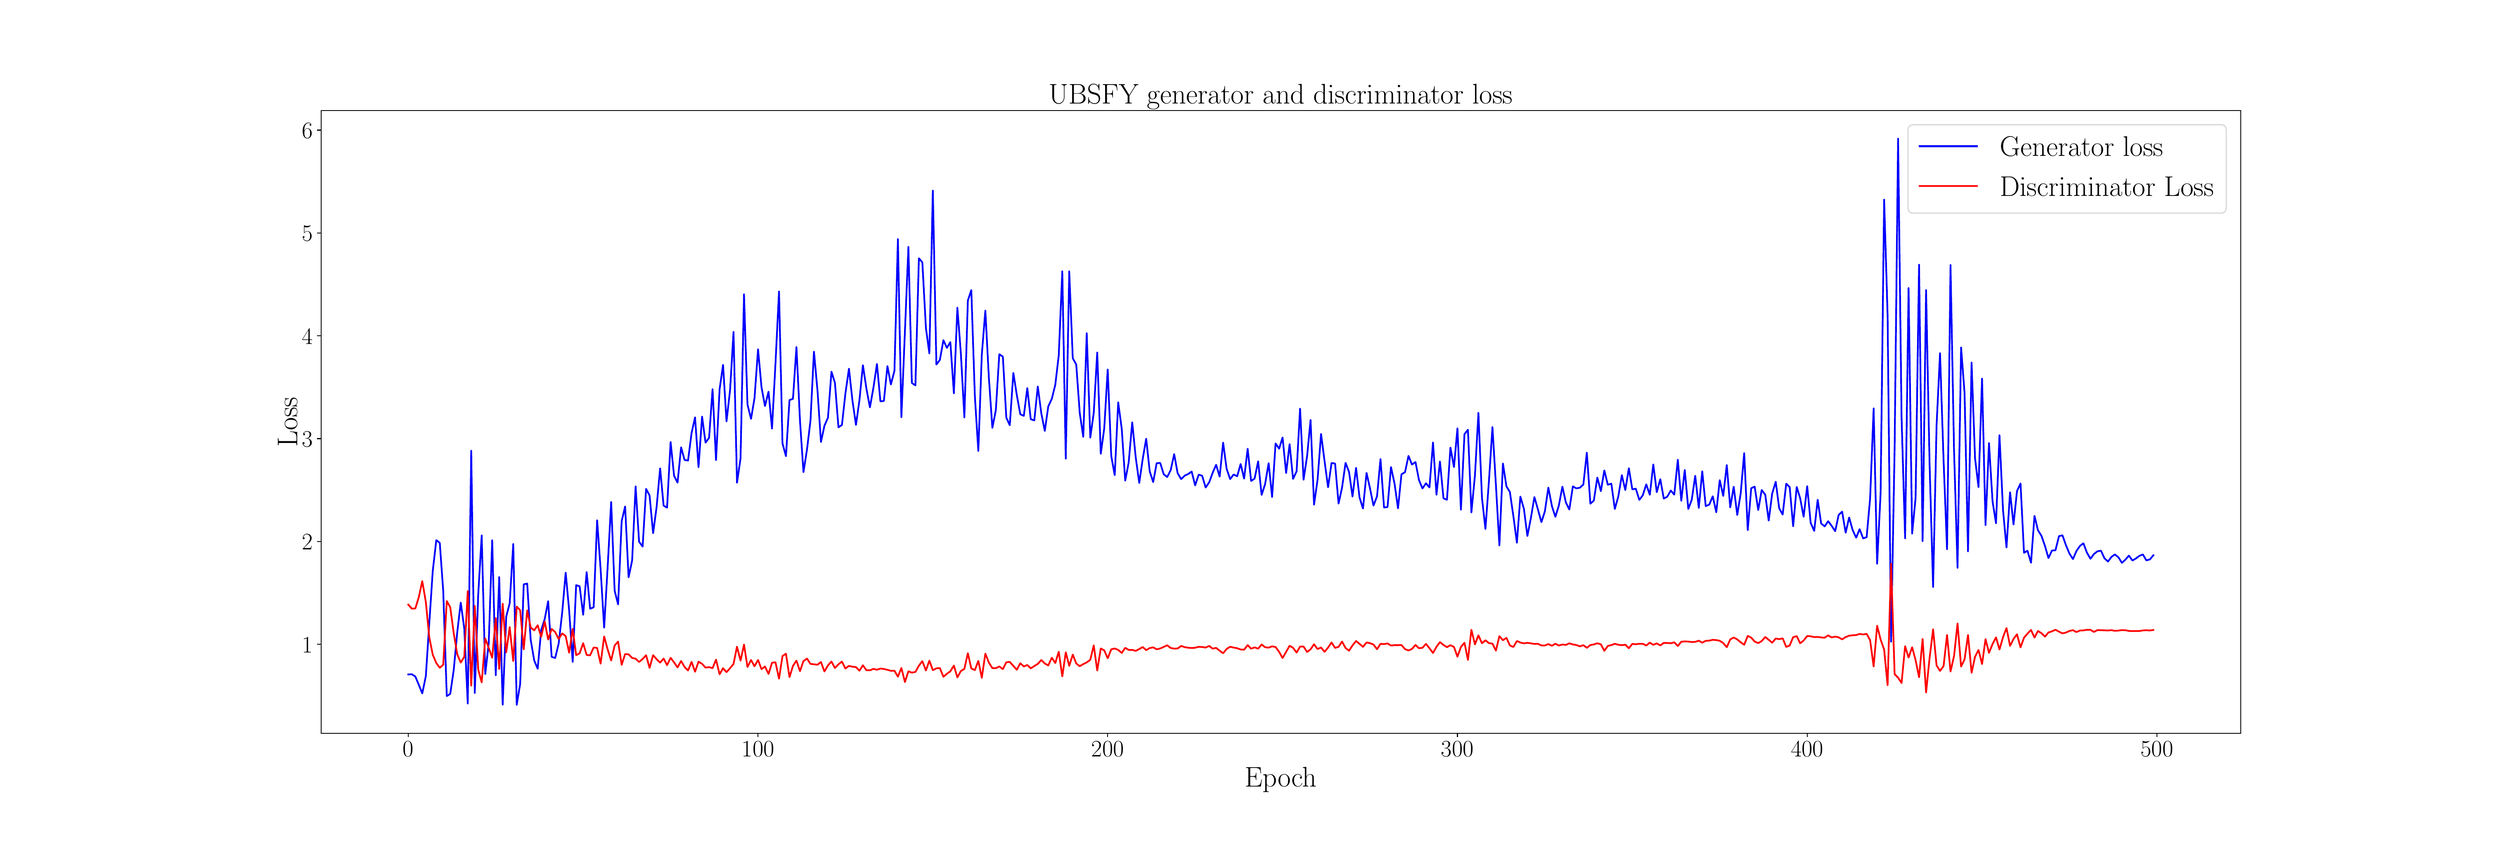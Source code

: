 \begingroup%
\makeatletter%
\begin{pgfpicture}%
\pgfpathrectangle{\pgfpointorigin}{\pgfqpoint{30.0in}{10.0in}}%
\pgfusepath{use as bounding box, clip}%
\begin{pgfscope}%
\pgfsetbuttcap%
\pgfsetmiterjoin%
\pgfsetlinewidth{0.0pt}%
\definecolor{currentstroke}{rgb}{1.0,1.0,1.0}%
\pgfsetstrokecolor{currentstroke}%
\pgfsetstrokeopacity{0.0}%
\pgfsetdash{}{0pt}%
\pgfpathmoveto{\pgfqpoint{0.0in}{0.0in}}%
\pgfpathlineto{\pgfqpoint{30.0in}{0.0in}}%
\pgfpathlineto{\pgfqpoint{30.0in}{10.0in}}%
\pgfpathlineto{\pgfqpoint{0.0in}{10.0in}}%
\pgfpathlineto{\pgfqpoint{0.0in}{0.0in}}%
\pgfpathclose%
\pgfusepath{}%
\end{pgfscope}%
\begin{pgfscope}%
\pgfsetbuttcap%
\pgfsetmiterjoin%
\definecolor{currentfill}{rgb}{1.0,1.0,1.0}%
\pgfsetfillcolor{currentfill}%
\pgfsetlinewidth{0.0pt}%
\definecolor{currentstroke}{rgb}{0.0,0.0,0.0}%
\pgfsetstrokecolor{currentstroke}%
\pgfsetstrokeopacity{0.0}%
\pgfsetdash{}{0pt}%
\pgfpathmoveto{\pgfqpoint{3.75in}{1.25in}}%
\pgfpathlineto{\pgfqpoint{27.0in}{1.25in}}%
\pgfpathlineto{\pgfqpoint{27.0in}{8.8in}}%
\pgfpathlineto{\pgfqpoint{3.75in}{8.8in}}%
\pgfpathlineto{\pgfqpoint{3.75in}{1.25in}}%
\pgfpathclose%
\pgfusepath{fill}%
\end{pgfscope}%
\begin{pgfscope}%
\pgfsetbuttcap%
\pgfsetroundjoin%
\definecolor{currentfill}{rgb}{0.0,0.0,0.0}%
\pgfsetfillcolor{currentfill}%
\pgfsetlinewidth{0.803pt}%
\definecolor{currentstroke}{rgb}{0.0,0.0,0.0}%
\pgfsetstrokecolor{currentstroke}%
\pgfsetdash{}{0pt}%
\pgfsys@defobject{currentmarker}{\pgfqpoint{0.0in}{-0.049in}}{\pgfqpoint{0.0in}{0.0in}}{%
\pgfpathmoveto{\pgfqpoint{0.0in}{0.0in}}%
\pgfpathlineto{\pgfqpoint{0.0in}{-0.049in}}%
\pgfusepath{stroke,fill}%
}%
\begin{pgfscope}%
\pgfsys@transformshift{4.807in}{1.25in}%
\pgfsys@useobject{currentmarker}{}%
\end{pgfscope}%
\end{pgfscope}%
\begin{pgfscope}%
\definecolor{textcolor}{rgb}{0.0,0.0,0.0}%
\pgfsetstrokecolor{textcolor}%
\pgfsetfillcolor{textcolor}%
\pgftext[x=4.807in,y=1.153in,,top]{\color{textcolor}\rmfamily\fontsize{20.0}{24.0}\selectfont \(\displaystyle {0}\)}%
\end{pgfscope}%
\begin{pgfscope}%
\pgfsetbuttcap%
\pgfsetroundjoin%
\definecolor{currentfill}{rgb}{0.0,0.0,0.0}%
\pgfsetfillcolor{currentfill}%
\pgfsetlinewidth{0.803pt}%
\definecolor{currentstroke}{rgb}{0.0,0.0,0.0}%
\pgfsetstrokecolor{currentstroke}%
\pgfsetdash{}{0pt}%
\pgfsys@defobject{currentmarker}{\pgfqpoint{0.0in}{-0.049in}}{\pgfqpoint{0.0in}{0.0in}}{%
\pgfpathmoveto{\pgfqpoint{0.0in}{0.0in}}%
\pgfpathlineto{\pgfqpoint{0.0in}{-0.049in}}%
\pgfusepath{stroke,fill}%
}%
\begin{pgfscope}%
\pgfsys@transformshift{9.043in}{1.25in}%
\pgfsys@useobject{currentmarker}{}%
\end{pgfscope}%
\end{pgfscope}%
\begin{pgfscope}%
\definecolor{textcolor}{rgb}{0.0,0.0,0.0}%
\pgfsetstrokecolor{textcolor}%
\pgfsetfillcolor{textcolor}%
\pgftext[x=9.043in,y=1.153in,,top]{\color{textcolor}\rmfamily\fontsize{20.0}{24.0}\selectfont \(\displaystyle {100}\)}%
\end{pgfscope}%
\begin{pgfscope}%
\pgfsetbuttcap%
\pgfsetroundjoin%
\definecolor{currentfill}{rgb}{0.0,0.0,0.0}%
\pgfsetfillcolor{currentfill}%
\pgfsetlinewidth{0.803pt}%
\definecolor{currentstroke}{rgb}{0.0,0.0,0.0}%
\pgfsetstrokecolor{currentstroke}%
\pgfsetdash{}{0pt}%
\pgfsys@defobject{currentmarker}{\pgfqpoint{0.0in}{-0.049in}}{\pgfqpoint{0.0in}{0.0in}}{%
\pgfpathmoveto{\pgfqpoint{0.0in}{0.0in}}%
\pgfpathlineto{\pgfqpoint{0.0in}{-0.049in}}%
\pgfusepath{stroke,fill}%
}%
\begin{pgfscope}%
\pgfsys@transformshift{13.278in}{1.25in}%
\pgfsys@useobject{currentmarker}{}%
\end{pgfscope}%
\end{pgfscope}%
\begin{pgfscope}%
\definecolor{textcolor}{rgb}{0.0,0.0,0.0}%
\pgfsetstrokecolor{textcolor}%
\pgfsetfillcolor{textcolor}%
\pgftext[x=13.278in,y=1.153in,,top]{\color{textcolor}\rmfamily\fontsize{20.0}{24.0}\selectfont \(\displaystyle {200}\)}%
\end{pgfscope}%
\begin{pgfscope}%
\pgfsetbuttcap%
\pgfsetroundjoin%
\definecolor{currentfill}{rgb}{0.0,0.0,0.0}%
\pgfsetfillcolor{currentfill}%
\pgfsetlinewidth{0.803pt}%
\definecolor{currentstroke}{rgb}{0.0,0.0,0.0}%
\pgfsetstrokecolor{currentstroke}%
\pgfsetdash{}{0pt}%
\pgfsys@defobject{currentmarker}{\pgfqpoint{0.0in}{-0.049in}}{\pgfqpoint{0.0in}{0.0in}}{%
\pgfpathmoveto{\pgfqpoint{0.0in}{0.0in}}%
\pgfpathlineto{\pgfqpoint{0.0in}{-0.049in}}%
\pgfusepath{stroke,fill}%
}%
\begin{pgfscope}%
\pgfsys@transformshift{17.514in}{1.25in}%
\pgfsys@useobject{currentmarker}{}%
\end{pgfscope}%
\end{pgfscope}%
\begin{pgfscope}%
\definecolor{textcolor}{rgb}{0.0,0.0,0.0}%
\pgfsetstrokecolor{textcolor}%
\pgfsetfillcolor{textcolor}%
\pgftext[x=17.514in,y=1.153in,,top]{\color{textcolor}\rmfamily\fontsize{20.0}{24.0}\selectfont \(\displaystyle {300}\)}%
\end{pgfscope}%
\begin{pgfscope}%
\pgfsetbuttcap%
\pgfsetroundjoin%
\definecolor{currentfill}{rgb}{0.0,0.0,0.0}%
\pgfsetfillcolor{currentfill}%
\pgfsetlinewidth{0.803pt}%
\definecolor{currentstroke}{rgb}{0.0,0.0,0.0}%
\pgfsetstrokecolor{currentstroke}%
\pgfsetdash{}{0pt}%
\pgfsys@defobject{currentmarker}{\pgfqpoint{0.0in}{-0.049in}}{\pgfqpoint{0.0in}{0.0in}}{%
\pgfpathmoveto{\pgfqpoint{0.0in}{0.0in}}%
\pgfpathlineto{\pgfqpoint{0.0in}{-0.049in}}%
\pgfusepath{stroke,fill}%
}%
\begin{pgfscope}%
\pgfsys@transformshift{21.75in}{1.25in}%
\pgfsys@useobject{currentmarker}{}%
\end{pgfscope}%
\end{pgfscope}%
\begin{pgfscope}%
\definecolor{textcolor}{rgb}{0.0,0.0,0.0}%
\pgfsetstrokecolor{textcolor}%
\pgfsetfillcolor{textcolor}%
\pgftext[x=21.75in,y=1.153in,,top]{\color{textcolor}\rmfamily\fontsize{20.0}{24.0}\selectfont \(\displaystyle {400}\)}%
\end{pgfscope}%
\begin{pgfscope}%
\pgfsetbuttcap%
\pgfsetroundjoin%
\definecolor{currentfill}{rgb}{0.0,0.0,0.0}%
\pgfsetfillcolor{currentfill}%
\pgfsetlinewidth{0.803pt}%
\definecolor{currentstroke}{rgb}{0.0,0.0,0.0}%
\pgfsetstrokecolor{currentstroke}%
\pgfsetdash{}{0pt}%
\pgfsys@defobject{currentmarker}{\pgfqpoint{0.0in}{-0.049in}}{\pgfqpoint{0.0in}{0.0in}}{%
\pgfpathmoveto{\pgfqpoint{0.0in}{0.0in}}%
\pgfpathlineto{\pgfqpoint{0.0in}{-0.049in}}%
\pgfusepath{stroke,fill}%
}%
\begin{pgfscope}%
\pgfsys@transformshift{25.986in}{1.25in}%
\pgfsys@useobject{currentmarker}{}%
\end{pgfscope}%
\end{pgfscope}%
\begin{pgfscope}%
\definecolor{textcolor}{rgb}{0.0,0.0,0.0}%
\pgfsetstrokecolor{textcolor}%
\pgfsetfillcolor{textcolor}%
\pgftext[x=25.986in,y=1.153in,,top]{\color{textcolor}\rmfamily\fontsize{20.0}{24.0}\selectfont \(\displaystyle {500}\)}%
\end{pgfscope}%
\begin{pgfscope}%
\definecolor{textcolor}{rgb}{0.0,0.0,0.0}%
\pgfsetstrokecolor{textcolor}%
\pgfsetfillcolor{textcolor}%
\pgftext[x=15.375in,y=0.841in,,top]{\color{textcolor}\rmfamily\fontsize{25.0}{30.0}\selectfont Epoch}%
\end{pgfscope}%
\begin{pgfscope}%
\pgfsetbuttcap%
\pgfsetroundjoin%
\definecolor{currentfill}{rgb}{0.0,0.0,0.0}%
\pgfsetfillcolor{currentfill}%
\pgfsetlinewidth{0.803pt}%
\definecolor{currentstroke}{rgb}{0.0,0.0,0.0}%
\pgfsetstrokecolor{currentstroke}%
\pgfsetdash{}{0pt}%
\pgfsys@defobject{currentmarker}{\pgfqpoint{-0.049in}{0.0in}}{\pgfqpoint{-0.0in}{0.0in}}{%
\pgfpathmoveto{\pgfqpoint{-0.0in}{0.0in}}%
\pgfpathlineto{\pgfqpoint{-0.049in}{0.0in}}%
\pgfusepath{stroke,fill}%
}%
\begin{pgfscope}%
\pgfsys@transformshift{3.75in}{2.328in}%
\pgfsys@useobject{currentmarker}{}%
\end{pgfscope}%
\end{pgfscope}%
\begin{pgfscope}%
\definecolor{textcolor}{rgb}{0.0,0.0,0.0}%
\pgfsetstrokecolor{textcolor}%
\pgfsetfillcolor{textcolor}%
\pgftext[x=3.521in, y=2.228in, left, base]{\color{textcolor}\rmfamily\fontsize{20.0}{24.0}\selectfont \(\displaystyle {1}\)}%
\end{pgfscope}%
\begin{pgfscope}%
\pgfsetbuttcap%
\pgfsetroundjoin%
\definecolor{currentfill}{rgb}{0.0,0.0,0.0}%
\pgfsetfillcolor{currentfill}%
\pgfsetlinewidth{0.803pt}%
\definecolor{currentstroke}{rgb}{0.0,0.0,0.0}%
\pgfsetstrokecolor{currentstroke}%
\pgfsetdash{}{0pt}%
\pgfsys@defobject{currentmarker}{\pgfqpoint{-0.049in}{0.0in}}{\pgfqpoint{-0.0in}{0.0in}}{%
\pgfpathmoveto{\pgfqpoint{-0.0in}{0.0in}}%
\pgfpathlineto{\pgfqpoint{-0.049in}{0.0in}}%
\pgfusepath{stroke,fill}%
}%
\begin{pgfscope}%
\pgfsys@transformshift{3.75in}{3.574in}%
\pgfsys@useobject{currentmarker}{}%
\end{pgfscope}%
\end{pgfscope}%
\begin{pgfscope}%
\definecolor{textcolor}{rgb}{0.0,0.0,0.0}%
\pgfsetstrokecolor{textcolor}%
\pgfsetfillcolor{textcolor}%
\pgftext[x=3.521in, y=3.474in, left, base]{\color{textcolor}\rmfamily\fontsize{20.0}{24.0}\selectfont \(\displaystyle {2}\)}%
\end{pgfscope}%
\begin{pgfscope}%
\pgfsetbuttcap%
\pgfsetroundjoin%
\definecolor{currentfill}{rgb}{0.0,0.0,0.0}%
\pgfsetfillcolor{currentfill}%
\pgfsetlinewidth{0.803pt}%
\definecolor{currentstroke}{rgb}{0.0,0.0,0.0}%
\pgfsetstrokecolor{currentstroke}%
\pgfsetdash{}{0pt}%
\pgfsys@defobject{currentmarker}{\pgfqpoint{-0.049in}{0.0in}}{\pgfqpoint{-0.0in}{0.0in}}{%
\pgfpathmoveto{\pgfqpoint{-0.0in}{0.0in}}%
\pgfpathlineto{\pgfqpoint{-0.049in}{0.0in}}%
\pgfusepath{stroke,fill}%
}%
\begin{pgfscope}%
\pgfsys@transformshift{3.75in}{4.821in}%
\pgfsys@useobject{currentmarker}{}%
\end{pgfscope}%
\end{pgfscope}%
\begin{pgfscope}%
\definecolor{textcolor}{rgb}{0.0,0.0,0.0}%
\pgfsetstrokecolor{textcolor}%
\pgfsetfillcolor{textcolor}%
\pgftext[x=3.521in, y=4.721in, left, base]{\color{textcolor}\rmfamily\fontsize{20.0}{24.0}\selectfont \(\displaystyle {3}\)}%
\end{pgfscope}%
\begin{pgfscope}%
\pgfsetbuttcap%
\pgfsetroundjoin%
\definecolor{currentfill}{rgb}{0.0,0.0,0.0}%
\pgfsetfillcolor{currentfill}%
\pgfsetlinewidth{0.803pt}%
\definecolor{currentstroke}{rgb}{0.0,0.0,0.0}%
\pgfsetstrokecolor{currentstroke}%
\pgfsetdash{}{0pt}%
\pgfsys@defobject{currentmarker}{\pgfqpoint{-0.049in}{0.0in}}{\pgfqpoint{-0.0in}{0.0in}}{%
\pgfpathmoveto{\pgfqpoint{-0.0in}{0.0in}}%
\pgfpathlineto{\pgfqpoint{-0.049in}{0.0in}}%
\pgfusepath{stroke,fill}%
}%
\begin{pgfscope}%
\pgfsys@transformshift{3.75in}{6.067in}%
\pgfsys@useobject{currentmarker}{}%
\end{pgfscope}%
\end{pgfscope}%
\begin{pgfscope}%
\definecolor{textcolor}{rgb}{0.0,0.0,0.0}%
\pgfsetstrokecolor{textcolor}%
\pgfsetfillcolor{textcolor}%
\pgftext[x=3.521in, y=5.967in, left, base]{\color{textcolor}\rmfamily\fontsize{20.0}{24.0}\selectfont \(\displaystyle {4}\)}%
\end{pgfscope}%
\begin{pgfscope}%
\pgfsetbuttcap%
\pgfsetroundjoin%
\definecolor{currentfill}{rgb}{0.0,0.0,0.0}%
\pgfsetfillcolor{currentfill}%
\pgfsetlinewidth{0.803pt}%
\definecolor{currentstroke}{rgb}{0.0,0.0,0.0}%
\pgfsetstrokecolor{currentstroke}%
\pgfsetdash{}{0pt}%
\pgfsys@defobject{currentmarker}{\pgfqpoint{-0.049in}{0.0in}}{\pgfqpoint{-0.0in}{0.0in}}{%
\pgfpathmoveto{\pgfqpoint{-0.0in}{0.0in}}%
\pgfpathlineto{\pgfqpoint{-0.049in}{0.0in}}%
\pgfusepath{stroke,fill}%
}%
\begin{pgfscope}%
\pgfsys@transformshift{3.75in}{7.314in}%
\pgfsys@useobject{currentmarker}{}%
\end{pgfscope}%
\end{pgfscope}%
\begin{pgfscope}%
\definecolor{textcolor}{rgb}{0.0,0.0,0.0}%
\pgfsetstrokecolor{textcolor}%
\pgfsetfillcolor{textcolor}%
\pgftext[x=3.521in, y=7.214in, left, base]{\color{textcolor}\rmfamily\fontsize{20.0}{24.0}\selectfont \(\displaystyle {5}\)}%
\end{pgfscope}%
\begin{pgfscope}%
\pgfsetbuttcap%
\pgfsetroundjoin%
\definecolor{currentfill}{rgb}{0.0,0.0,0.0}%
\pgfsetfillcolor{currentfill}%
\pgfsetlinewidth{0.803pt}%
\definecolor{currentstroke}{rgb}{0.0,0.0,0.0}%
\pgfsetstrokecolor{currentstroke}%
\pgfsetdash{}{0pt}%
\pgfsys@defobject{currentmarker}{\pgfqpoint{-0.049in}{0.0in}}{\pgfqpoint{-0.0in}{0.0in}}{%
\pgfpathmoveto{\pgfqpoint{-0.0in}{0.0in}}%
\pgfpathlineto{\pgfqpoint{-0.049in}{0.0in}}%
\pgfusepath{stroke,fill}%
}%
\begin{pgfscope}%
\pgfsys@transformshift{3.75in}{8.561in}%
\pgfsys@useobject{currentmarker}{}%
\end{pgfscope}%
\end{pgfscope}%
\begin{pgfscope}%
\definecolor{textcolor}{rgb}{0.0,0.0,0.0}%
\pgfsetstrokecolor{textcolor}%
\pgfsetfillcolor{textcolor}%
\pgftext[x=3.521in, y=8.461in, left, base]{\color{textcolor}\rmfamily\fontsize{20.0}{24.0}\selectfont \(\displaystyle {6}\)}%
\end{pgfscope}%
\begin{pgfscope}%
\definecolor{textcolor}{rgb}{0.0,0.0,0.0}%
\pgfsetstrokecolor{textcolor}%
\pgfsetfillcolor{textcolor}%
\pgftext[x=3.465in,y=5.025in,,bottom,rotate=90.0]{\color{textcolor}\rmfamily\fontsize{25.0}{30.0}\selectfont Loss}%
\end{pgfscope}%
\begin{pgfscope}%
\pgfpathrectangle{\pgfqpoint{3.75in}{1.25in}}{\pgfqpoint{23.25in}{7.55in}}%
\pgfusepath{clip}%
\pgfsetrectcap%
\pgfsetroundjoin%
\pgfsetlinewidth{1.506pt}%
\definecolor{currentstroke}{rgb}{0.0,0.0,1.0}%
\pgfsetstrokecolor{currentstroke}%
\pgfsetdash{}{0pt}%
\pgfpathmoveto{\pgfqpoint{4.807in}{1.962in}}%
\pgfpathlineto{\pgfqpoint{4.849in}{1.965in}}%
\pgfpathlineto{\pgfqpoint{4.892in}{1.937in}}%
\pgfpathlineto{\pgfqpoint{4.934in}{1.837in}}%
\pgfpathlineto{\pgfqpoint{4.976in}{1.732in}}%
\pgfpathlineto{\pgfqpoint{5.019in}{1.94in}}%
\pgfpathlineto{\pgfqpoint{5.061in}{2.582in}}%
\pgfpathlineto{\pgfqpoint{5.103in}{3.216in}}%
\pgfpathlineto{\pgfqpoint{5.146in}{3.591in}}%
\pgfpathlineto{\pgfqpoint{5.188in}{3.557in}}%
\pgfpathlineto{\pgfqpoint{5.23in}{2.974in}}%
\pgfpathlineto{\pgfqpoint{5.273in}{1.7in}}%
\pgfpathlineto{\pgfqpoint{5.315in}{1.727in}}%
\pgfpathlineto{\pgfqpoint{5.357in}{2.016in}}%
\pgfpathlineto{\pgfqpoint{5.4in}{2.475in}}%
\pgfpathlineto{\pgfqpoint{5.442in}{2.834in}}%
\pgfpathlineto{\pgfqpoint{5.485in}{2.518in}}%
\pgfpathlineto{\pgfqpoint{5.527in}{1.61in}}%
\pgfpathlineto{\pgfqpoint{5.569in}{4.674in}}%
\pgfpathlineto{\pgfqpoint{5.612in}{1.738in}}%
\pgfpathlineto{\pgfqpoint{5.654in}{2.938in}}%
\pgfpathlineto{\pgfqpoint{5.696in}{3.647in}}%
\pgfpathlineto{\pgfqpoint{5.739in}{1.966in}}%
\pgfpathlineto{\pgfqpoint{5.781in}{2.342in}}%
\pgfpathlineto{\pgfqpoint{5.823in}{3.588in}}%
\pgfpathlineto{\pgfqpoint{5.866in}{1.953in}}%
\pgfpathlineto{\pgfqpoint{5.908in}{3.142in}}%
\pgfpathlineto{\pgfqpoint{5.95in}{1.596in}}%
\pgfpathlineto{\pgfqpoint{5.993in}{2.663in}}%
\pgfpathlineto{\pgfqpoint{6.035in}{2.826in}}%
\pgfpathlineto{\pgfqpoint{6.078in}{3.543in}}%
\pgfpathlineto{\pgfqpoint{6.12in}{1.593in}}%
\pgfpathlineto{\pgfqpoint{6.162in}{1.848in}}%
\pgfpathlineto{\pgfqpoint{6.205in}{3.055in}}%
\pgfpathlineto{\pgfqpoint{6.247in}{3.064in}}%
\pgfpathlineto{\pgfqpoint{6.289in}{2.385in}}%
\pgfpathlineto{\pgfqpoint{6.332in}{2.131in}}%
\pgfpathlineto{\pgfqpoint{6.374in}{2.031in}}%
\pgfpathlineto{\pgfqpoint{6.416in}{2.499in}}%
\pgfpathlineto{\pgfqpoint{6.459in}{2.634in}}%
\pgfpathlineto{\pgfqpoint{6.501in}{2.851in}}%
\pgfpathlineto{\pgfqpoint{6.543in}{2.175in}}%
\pgfpathlineto{\pgfqpoint{6.586in}{2.162in}}%
\pgfpathlineto{\pgfqpoint{6.628in}{2.336in}}%
\pgfpathlineto{\pgfqpoint{6.671in}{2.715in}}%
\pgfpathlineto{\pgfqpoint{6.713in}{3.197in}}%
\pgfpathlineto{\pgfqpoint{6.755in}{2.739in}}%
\pgfpathlineto{\pgfqpoint{6.798in}{2.114in}}%
\pgfpathlineto{\pgfqpoint{6.84in}{3.045in}}%
\pgfpathlineto{\pgfqpoint{6.882in}{3.031in}}%
\pgfpathlineto{\pgfqpoint{6.925in}{2.685in}}%
\pgfpathlineto{\pgfqpoint{6.967in}{3.204in}}%
\pgfpathlineto{\pgfqpoint{7.009in}{2.759in}}%
\pgfpathlineto{\pgfqpoint{7.052in}{2.776in}}%
\pgfpathlineto{\pgfqpoint{7.094in}{3.832in}}%
\pgfpathlineto{\pgfqpoint{7.136in}{3.239in}}%
\pgfpathlineto{\pgfqpoint{7.179in}{2.529in}}%
\pgfpathlineto{\pgfqpoint{7.221in}{3.258in}}%
\pgfpathlineto{\pgfqpoint{7.264in}{4.054in}}%
\pgfpathlineto{\pgfqpoint{7.306in}{2.978in}}%
\pgfpathlineto{\pgfqpoint{7.348in}{2.811in}}%
\pgfpathlineto{\pgfqpoint{7.391in}{3.819in}}%
\pgfpathlineto{\pgfqpoint{7.433in}{3.999in}}%
\pgfpathlineto{\pgfqpoint{7.475in}{3.139in}}%
\pgfpathlineto{\pgfqpoint{7.518in}{3.345in}}%
\pgfpathlineto{\pgfqpoint{7.56in}{4.243in}}%
\pgfpathlineto{\pgfqpoint{7.602in}{3.572in}}%
\pgfpathlineto{\pgfqpoint{7.645in}{3.512in}}%
\pgfpathlineto{\pgfqpoint{7.687in}{4.212in}}%
\pgfpathlineto{\pgfqpoint{7.729in}{4.132in}}%
\pgfpathlineto{\pgfqpoint{7.772in}{3.674in}}%
\pgfpathlineto{\pgfqpoint{7.814in}{3.99in}}%
\pgfpathlineto{\pgfqpoint{7.857in}{4.461in}}%
\pgfpathlineto{\pgfqpoint{7.899in}{4.009in}}%
\pgfpathlineto{\pgfqpoint{7.941in}{3.984in}}%
\pgfpathlineto{\pgfqpoint{7.984in}{4.781in}}%
\pgfpathlineto{\pgfqpoint{8.026in}{4.37in}}%
\pgfpathlineto{\pgfqpoint{8.068in}{4.287in}}%
\pgfpathlineto{\pgfqpoint{8.111in}{4.716in}}%
\pgfpathlineto{\pgfqpoint{8.153in}{4.562in}}%
\pgfpathlineto{\pgfqpoint{8.195in}{4.555in}}%
\pgfpathlineto{\pgfqpoint{8.238in}{4.89in}}%
\pgfpathlineto{\pgfqpoint{8.28in}{5.079in}}%
\pgfpathlineto{\pgfqpoint{8.322in}{4.474in}}%
\pgfpathlineto{\pgfqpoint{8.365in}{5.089in}}%
\pgfpathlineto{\pgfqpoint{8.407in}{4.772in}}%
\pgfpathlineto{\pgfqpoint{8.45in}{4.831in}}%
\pgfpathlineto{\pgfqpoint{8.492in}{5.421in}}%
\pgfpathlineto{\pgfqpoint{8.534in}{4.56in}}%
\pgfpathlineto{\pgfqpoint{8.577in}{5.417in}}%
\pgfpathlineto{\pgfqpoint{8.619in}{5.715in}}%
\pgfpathlineto{\pgfqpoint{8.661in}{5.029in}}%
\pgfpathlineto{\pgfqpoint{8.704in}{5.409in}}%
\pgfpathlineto{\pgfqpoint{8.746in}{6.114in}}%
\pgfpathlineto{\pgfqpoint{8.788in}{4.286in}}%
\pgfpathlineto{\pgfqpoint{8.831in}{4.581in}}%
\pgfpathlineto{\pgfqpoint{8.873in}{6.57in}}%
\pgfpathlineto{\pgfqpoint{8.915in}{5.234in}}%
\pgfpathlineto{\pgfqpoint{8.958in}{5.061in}}%
\pgfpathlineto{\pgfqpoint{9.0in}{5.31in}}%
\pgfpathlineto{\pgfqpoint{9.043in}{5.904in}}%
\pgfpathlineto{\pgfqpoint{9.085in}{5.443in}}%
\pgfpathlineto{\pgfqpoint{9.127in}{5.216in}}%
\pgfpathlineto{\pgfqpoint{9.17in}{5.391in}}%
\pgfpathlineto{\pgfqpoint{9.212in}{4.942in}}%
\pgfpathlineto{\pgfqpoint{9.254in}{5.73in}}%
\pgfpathlineto{\pgfqpoint{9.297in}{6.604in}}%
\pgfpathlineto{\pgfqpoint{9.339in}{4.763in}}%
\pgfpathlineto{\pgfqpoint{9.381in}{4.608in}}%
\pgfpathlineto{\pgfqpoint{9.424in}{5.289in}}%
\pgfpathlineto{\pgfqpoint{9.466in}{5.303in}}%
\pgfpathlineto{\pgfqpoint{9.508in}{5.932in}}%
\pgfpathlineto{\pgfqpoint{9.551in}{5.038in}}%
\pgfpathlineto{\pgfqpoint{9.593in}{4.414in}}%
\pgfpathlineto{\pgfqpoint{9.636in}{4.691in}}%
\pgfpathlineto{\pgfqpoint{9.678in}{5.038in}}%
\pgfpathlineto{\pgfqpoint{9.72in}{5.876in}}%
\pgfpathlineto{\pgfqpoint{9.763in}{5.404in}}%
\pgfpathlineto{\pgfqpoint{9.805in}{4.78in}}%
\pgfpathlineto{\pgfqpoint{9.847in}{4.977in}}%
\pgfpathlineto{\pgfqpoint{9.89in}{5.076in}}%
\pgfpathlineto{\pgfqpoint{9.932in}{5.633in}}%
\pgfpathlineto{\pgfqpoint{9.974in}{5.498in}}%
\pgfpathlineto{\pgfqpoint{10.017in}{4.958in}}%
\pgfpathlineto{\pgfqpoint{10.059in}{4.987in}}%
\pgfpathlineto{\pgfqpoint{10.101in}{5.368in}}%
\pgfpathlineto{\pgfqpoint{10.144in}{5.669in}}%
\pgfpathlineto{\pgfqpoint{10.186in}{5.286in}}%
\pgfpathlineto{\pgfqpoint{10.229in}{4.987in}}%
\pgfpathlineto{\pgfqpoint{10.271in}{5.286in}}%
\pgfpathlineto{\pgfqpoint{10.313in}{5.711in}}%
\pgfpathlineto{\pgfqpoint{10.356in}{5.424in}}%
\pgfpathlineto{\pgfqpoint{10.398in}{5.2in}}%
\pgfpathlineto{\pgfqpoint{10.44in}{5.436in}}%
\pgfpathlineto{\pgfqpoint{10.483in}{5.726in}}%
\pgfpathlineto{\pgfqpoint{10.525in}{5.274in}}%
\pgfpathlineto{\pgfqpoint{10.567in}{5.277in}}%
\pgfpathlineto{\pgfqpoint{10.61in}{5.701in}}%
\pgfpathlineto{\pgfqpoint{10.652in}{5.477in}}%
\pgfpathlineto{\pgfqpoint{10.695in}{5.643in}}%
\pgfpathlineto{\pgfqpoint{10.737in}{7.239in}}%
\pgfpathlineto{\pgfqpoint{10.779in}{5.081in}}%
\pgfpathlineto{\pgfqpoint{10.822in}{6.121in}}%
\pgfpathlineto{\pgfqpoint{10.864in}{7.145in}}%
\pgfpathlineto{\pgfqpoint{10.906in}{5.496in}}%
\pgfpathlineto{\pgfqpoint{10.949in}{5.466in}}%
\pgfpathlineto{\pgfqpoint{10.991in}{7.007in}}%
\pgfpathlineto{\pgfqpoint{11.033in}{6.958in}}%
\pgfpathlineto{\pgfqpoint{11.076in}{6.164in}}%
\pgfpathlineto{\pgfqpoint{11.118in}{5.853in}}%
\pgfpathlineto{\pgfqpoint{11.16in}{7.827in}}%
\pgfpathlineto{\pgfqpoint{11.203in}{5.719in}}%
\pgfpathlineto{\pgfqpoint{11.245in}{5.775in}}%
\pgfpathlineto{\pgfqpoint{11.288in}{6.015in}}%
\pgfpathlineto{\pgfqpoint{11.33in}{5.921in}}%
\pgfpathlineto{\pgfqpoint{11.372in}{5.991in}}%
\pgfpathlineto{\pgfqpoint{11.415in}{5.369in}}%
\pgfpathlineto{\pgfqpoint{11.457in}{6.41in}}%
\pgfpathlineto{\pgfqpoint{11.499in}{5.861in}}%
\pgfpathlineto{\pgfqpoint{11.542in}{5.078in}}%
\pgfpathlineto{\pgfqpoint{11.584in}{6.494in}}%
\pgfpathlineto{\pgfqpoint{11.626in}{6.622in}}%
\pgfpathlineto{\pgfqpoint{11.669in}{5.334in}}%
\pgfpathlineto{\pgfqpoint{11.711in}{4.67in}}%
\pgfpathlineto{\pgfqpoint{11.753in}{5.837in}}%
\pgfpathlineto{\pgfqpoint{11.796in}{6.374in}}%
\pgfpathlineto{\pgfqpoint{11.838in}{5.57in}}%
\pgfpathlineto{\pgfqpoint{11.881in}{4.951in}}%
\pgfpathlineto{\pgfqpoint{11.923in}{5.166in}}%
\pgfpathlineto{\pgfqpoint{11.965in}{5.844in}}%
\pgfpathlineto{\pgfqpoint{12.008in}{5.815in}}%
\pgfpathlineto{\pgfqpoint{12.05in}{5.075in}}%
\pgfpathlineto{\pgfqpoint{12.092in}{4.983in}}%
\pgfpathlineto{\pgfqpoint{12.135in}{5.618in}}%
\pgfpathlineto{\pgfqpoint{12.177in}{5.35in}}%
\pgfpathlineto{\pgfqpoint{12.219in}{5.117in}}%
\pgfpathlineto{\pgfqpoint{12.262in}{5.097in}}%
\pgfpathlineto{\pgfqpoint{12.304in}{5.434in}}%
\pgfpathlineto{\pgfqpoint{12.346in}{5.056in}}%
\pgfpathlineto{\pgfqpoint{12.389in}{5.042in}}%
\pgfpathlineto{\pgfqpoint{12.431in}{5.454in}}%
\pgfpathlineto{\pgfqpoint{12.474in}{5.126in}}%
\pgfpathlineto{\pgfqpoint{12.516in}{4.914in}}%
\pgfpathlineto{\pgfqpoint{12.558in}{5.211in}}%
\pgfpathlineto{\pgfqpoint{12.601in}{5.304in}}%
\pgfpathlineto{\pgfqpoint{12.643in}{5.473in}}%
\pgfpathlineto{\pgfqpoint{12.685in}{5.83in}}%
\pgfpathlineto{\pgfqpoint{12.728in}{6.849in}}%
\pgfpathlineto{\pgfqpoint{12.77in}{4.579in}}%
\pgfpathlineto{\pgfqpoint{12.812in}{6.849in}}%
\pgfpathlineto{\pgfqpoint{12.855in}{5.795in}}%
\pgfpathlineto{\pgfqpoint{12.897in}{5.719in}}%
\pgfpathlineto{\pgfqpoint{12.939in}{5.135in}}%
\pgfpathlineto{\pgfqpoint{12.982in}{4.842in}}%
\pgfpathlineto{\pgfqpoint{13.024in}{6.098in}}%
\pgfpathlineto{\pgfqpoint{13.067in}{4.832in}}%
\pgfpathlineto{\pgfqpoint{13.109in}{5.133in}}%
\pgfpathlineto{\pgfqpoint{13.151in}{5.866in}}%
\pgfpathlineto{\pgfqpoint{13.194in}{4.637in}}%
\pgfpathlineto{\pgfqpoint{13.236in}{4.945in}}%
\pgfpathlineto{\pgfqpoint{13.278in}{5.66in}}%
\pgfpathlineto{\pgfqpoint{13.321in}{4.609in}}%
\pgfpathlineto{\pgfqpoint{13.363in}{4.378in}}%
\pgfpathlineto{\pgfqpoint{13.405in}{5.262in}}%
\pgfpathlineto{\pgfqpoint{13.448in}{4.94in}}%
\pgfpathlineto{\pgfqpoint{13.49in}{4.311in}}%
\pgfpathlineto{\pgfqpoint{13.532in}{4.532in}}%
\pgfpathlineto{\pgfqpoint{13.575in}{5.019in}}%
\pgfpathlineto{\pgfqpoint{13.617in}{4.596in}}%
\pgfpathlineto{\pgfqpoint{13.66in}{4.283in}}%
\pgfpathlineto{\pgfqpoint{13.702in}{4.575in}}%
\pgfpathlineto{\pgfqpoint{13.744in}{4.82in}}%
\pgfpathlineto{\pgfqpoint{13.787in}{4.423in}}%
\pgfpathlineto{\pgfqpoint{13.829in}{4.294in}}%
\pgfpathlineto{\pgfqpoint{13.871in}{4.524in}}%
\pgfpathlineto{\pgfqpoint{13.914in}{4.526in}}%
\pgfpathlineto{\pgfqpoint{13.956in}{4.39in}}%
\pgfpathlineto{\pgfqpoint{13.998in}{4.355in}}%
\pgfpathlineto{\pgfqpoint{14.041in}{4.439in}}%
\pgfpathlineto{\pgfqpoint{14.083in}{4.633in}}%
\pgfpathlineto{\pgfqpoint{14.125in}{4.402in}}%
\pgfpathlineto{\pgfqpoint{14.168in}{4.33in}}%
\pgfpathlineto{\pgfqpoint{14.21in}{4.372in}}%
\pgfpathlineto{\pgfqpoint{14.253in}{4.392in}}%
\pgfpathlineto{\pgfqpoint{14.295in}{4.422in}}%
\pgfpathlineto{\pgfqpoint{14.337in}{4.254in}}%
\pgfpathlineto{\pgfqpoint{14.38in}{4.384in}}%
\pgfpathlineto{\pgfqpoint{14.422in}{4.371in}}%
\pgfpathlineto{\pgfqpoint{14.464in}{4.228in}}%
\pgfpathlineto{\pgfqpoint{14.507in}{4.291in}}%
\pgfpathlineto{\pgfqpoint{14.549in}{4.406in}}%
\pgfpathlineto{\pgfqpoint{14.591in}{4.504in}}%
\pgfpathlineto{\pgfqpoint{14.634in}{4.36in}}%
\pgfpathlineto{\pgfqpoint{14.676in}{4.773in}}%
\pgfpathlineto{\pgfqpoint{14.718in}{4.456in}}%
\pgfpathlineto{\pgfqpoint{14.761in}{4.33in}}%
\pgfpathlineto{\pgfqpoint{14.803in}{4.386in}}%
\pgfpathlineto{\pgfqpoint{14.846in}{4.365in}}%
\pgfpathlineto{\pgfqpoint{14.888in}{4.514in}}%
\pgfpathlineto{\pgfqpoint{14.93in}{4.336in}}%
\pgfpathlineto{\pgfqpoint{14.973in}{4.699in}}%
\pgfpathlineto{\pgfqpoint{15.015in}{4.308in}}%
\pgfpathlineto{\pgfqpoint{15.057in}{4.336in}}%
\pgfpathlineto{\pgfqpoint{15.1in}{4.546in}}%
\pgfpathlineto{\pgfqpoint{15.142in}{4.138in}}%
\pgfpathlineto{\pgfqpoint{15.184in}{4.268in}}%
\pgfpathlineto{\pgfqpoint{15.227in}{4.524in}}%
\pgfpathlineto{\pgfqpoint{15.269in}{4.112in}}%
\pgfpathlineto{\pgfqpoint{15.311in}{4.763in}}%
\pgfpathlineto{\pgfqpoint{15.354in}{4.699in}}%
\pgfpathlineto{\pgfqpoint{15.396in}{4.835in}}%
\pgfpathlineto{\pgfqpoint{15.439in}{4.403in}}%
\pgfpathlineto{\pgfqpoint{15.481in}{4.755in}}%
\pgfpathlineto{\pgfqpoint{15.523in}{4.333in}}%
\pgfpathlineto{\pgfqpoint{15.566in}{4.425in}}%
\pgfpathlineto{\pgfqpoint{15.608in}{5.185in}}%
\pgfpathlineto{\pgfqpoint{15.65in}{4.322in}}%
\pgfpathlineto{\pgfqpoint{15.693in}{4.609in}}%
\pgfpathlineto{\pgfqpoint{15.735in}{5.048in}}%
\pgfpathlineto{\pgfqpoint{15.777in}{4.02in}}%
\pgfpathlineto{\pgfqpoint{15.82in}{4.326in}}%
\pgfpathlineto{\pgfqpoint{15.862in}{4.878in}}%
\pgfpathlineto{\pgfqpoint{15.904in}{4.552in}}%
\pgfpathlineto{\pgfqpoint{15.947in}{4.231in}}%
\pgfpathlineto{\pgfqpoint{15.989in}{4.525in}}%
\pgfpathlineto{\pgfqpoint{16.032in}{4.519in}}%
\pgfpathlineto{\pgfqpoint{16.074in}{4.033in}}%
\pgfpathlineto{\pgfqpoint{16.116in}{4.225in}}%
\pgfpathlineto{\pgfqpoint{16.159in}{4.528in}}%
\pgfpathlineto{\pgfqpoint{16.201in}{4.417in}}%
\pgfpathlineto{\pgfqpoint{16.243in}{4.118in}}%
\pgfpathlineto{\pgfqpoint{16.286in}{4.467in}}%
\pgfpathlineto{\pgfqpoint{16.328in}{4.108in}}%
\pgfpathlineto{\pgfqpoint{16.37in}{3.974in}}%
\pgfpathlineto{\pgfqpoint{16.413in}{4.406in}}%
\pgfpathlineto{\pgfqpoint{16.455in}{4.217in}}%
\pgfpathlineto{\pgfqpoint{16.497in}{4.009in}}%
\pgfpathlineto{\pgfqpoint{16.54in}{4.122in}}%
\pgfpathlineto{\pgfqpoint{16.582in}{4.574in}}%
\pgfpathlineto{\pgfqpoint{16.625in}{3.986in}}%
\pgfpathlineto{\pgfqpoint{16.667in}{3.991in}}%
\pgfpathlineto{\pgfqpoint{16.709in}{4.476in}}%
\pgfpathlineto{\pgfqpoint{16.752in}{4.277in}}%
\pgfpathlineto{\pgfqpoint{16.794in}{3.975in}}%
\pgfpathlineto{\pgfqpoint{16.836in}{4.389in}}%
\pgfpathlineto{\pgfqpoint{16.879in}{4.414in}}%
\pgfpathlineto{\pgfqpoint{16.921in}{4.612in}}%
\pgfpathlineto{\pgfqpoint{16.963in}{4.507in}}%
\pgfpathlineto{\pgfqpoint{17.006in}{4.537in}}%
\pgfpathlineto{\pgfqpoint{17.048in}{4.319in}}%
\pgfpathlineto{\pgfqpoint{17.09in}{4.217in}}%
\pgfpathlineto{\pgfqpoint{17.133in}{4.28in}}%
\pgfpathlineto{\pgfqpoint{17.175in}{4.229in}}%
\pgfpathlineto{\pgfqpoint{17.218in}{4.775in}}%
\pgfpathlineto{\pgfqpoint{17.26in}{4.14in}}%
\pgfpathlineto{\pgfqpoint{17.302in}{4.544in}}%
\pgfpathlineto{\pgfqpoint{17.345in}{4.097in}}%
\pgfpathlineto{\pgfqpoint{17.387in}{4.08in}}%
\pgfpathlineto{\pgfqpoint{17.429in}{4.713in}}%
\pgfpathlineto{\pgfqpoint{17.472in}{4.476in}}%
\pgfpathlineto{\pgfqpoint{17.514in}{4.947in}}%
\pgfpathlineto{\pgfqpoint{17.556in}{3.959in}}%
\pgfpathlineto{\pgfqpoint{17.599in}{4.875in}}%
\pgfpathlineto{\pgfqpoint{17.641in}{4.929in}}%
\pgfpathlineto{\pgfqpoint{17.683in}{3.925in}}%
\pgfpathlineto{\pgfqpoint{17.726in}{4.375in}}%
\pgfpathlineto{\pgfqpoint{17.768in}{5.135in}}%
\pgfpathlineto{\pgfqpoint{17.811in}{4.104in}}%
\pgfpathlineto{\pgfqpoint{17.853in}{3.725in}}%
\pgfpathlineto{\pgfqpoint{17.895in}{4.301in}}%
\pgfpathlineto{\pgfqpoint{17.938in}{4.962in}}%
\pgfpathlineto{\pgfqpoint{17.98in}{4.256in}}%
\pgfpathlineto{\pgfqpoint{18.022in}{3.525in}}%
\pgfpathlineto{\pgfqpoint{18.065in}{4.52in}}%
\pgfpathlineto{\pgfqpoint{18.107in}{4.243in}}%
\pgfpathlineto{\pgfqpoint{18.149in}{4.174in}}%
\pgfpathlineto{\pgfqpoint{18.192in}{3.877in}}%
\pgfpathlineto{\pgfqpoint{18.234in}{3.558in}}%
\pgfpathlineto{\pgfqpoint{18.276in}{4.119in}}%
\pgfpathlineto{\pgfqpoint{18.319in}{3.97in}}%
\pgfpathlineto{\pgfqpoint{18.361in}{3.64in}}%
\pgfpathlineto{\pgfqpoint{18.404in}{3.862in}}%
\pgfpathlineto{\pgfqpoint{18.446in}{4.113in}}%
\pgfpathlineto{\pgfqpoint{18.488in}{3.965in}}%
\pgfpathlineto{\pgfqpoint{18.531in}{3.808in}}%
\pgfpathlineto{\pgfqpoint{18.573in}{3.94in}}%
\pgfpathlineto{\pgfqpoint{18.615in}{4.228in}}%
\pgfpathlineto{\pgfqpoint{18.658in}{4.004in}}%
\pgfpathlineto{\pgfqpoint{18.7in}{3.873in}}%
\pgfpathlineto{\pgfqpoint{18.742in}{4.01in}}%
\pgfpathlineto{\pgfqpoint{18.785in}{4.239in}}%
\pgfpathlineto{\pgfqpoint{18.827in}{4.048in}}%
\pgfpathlineto{\pgfqpoint{18.869in}{3.961in}}%
\pgfpathlineto{\pgfqpoint{18.912in}{4.242in}}%
\pgfpathlineto{\pgfqpoint{18.954in}{4.218in}}%
\pgfpathlineto{\pgfqpoint{18.997in}{4.226in}}%
\pgfpathlineto{\pgfqpoint{19.039in}{4.265in}}%
\pgfpathlineto{\pgfqpoint{19.081in}{4.651in}}%
\pgfpathlineto{\pgfqpoint{19.124in}{4.032in}}%
\pgfpathlineto{\pgfqpoint{19.166in}{4.071in}}%
\pgfpathlineto{\pgfqpoint{19.208in}{4.349in}}%
\pgfpathlineto{\pgfqpoint{19.251in}{4.184in}}%
\pgfpathlineto{\pgfqpoint{19.293in}{4.436in}}%
\pgfpathlineto{\pgfqpoint{19.335in}{4.262in}}%
\pgfpathlineto{\pgfqpoint{19.378in}{4.275in}}%
\pgfpathlineto{\pgfqpoint{19.42in}{3.968in}}%
\pgfpathlineto{\pgfqpoint{19.462in}{4.118in}}%
\pgfpathlineto{\pgfqpoint{19.505in}{4.378in}}%
\pgfpathlineto{\pgfqpoint{19.547in}{4.197in}}%
\pgfpathlineto{\pgfqpoint{19.59in}{4.462in}}%
\pgfpathlineto{\pgfqpoint{19.632in}{4.206in}}%
\pgfpathlineto{\pgfqpoint{19.674in}{4.215in}}%
\pgfpathlineto{\pgfqpoint{19.717in}{4.078in}}%
\pgfpathlineto{\pgfqpoint{19.759in}{4.135in}}%
\pgfpathlineto{\pgfqpoint{19.801in}{4.267in}}%
\pgfpathlineto{\pgfqpoint{19.844in}{4.14in}}%
\pgfpathlineto{\pgfqpoint{19.886in}{4.509in}}%
\pgfpathlineto{\pgfqpoint{19.928in}{4.171in}}%
\pgfpathlineto{\pgfqpoint{19.971in}{4.33in}}%
\pgfpathlineto{\pgfqpoint{20.013in}{4.094in}}%
\pgfpathlineto{\pgfqpoint{20.055in}{4.117in}}%
\pgfpathlineto{\pgfqpoint{20.098in}{4.192in}}%
\pgfpathlineto{\pgfqpoint{20.14in}{4.142in}}%
\pgfpathlineto{\pgfqpoint{20.183in}{4.566in}}%
\pgfpathlineto{\pgfqpoint{20.225in}{4.067in}}%
\pgfpathlineto{\pgfqpoint{20.267in}{4.442in}}%
\pgfpathlineto{\pgfqpoint{20.31in}{3.968in}}%
\pgfpathlineto{\pgfqpoint{20.352in}{4.081in}}%
\pgfpathlineto{\pgfqpoint{20.394in}{4.371in}}%
\pgfpathlineto{\pgfqpoint{20.437in}{3.98in}}%
\pgfpathlineto{\pgfqpoint{20.479in}{4.425in}}%
\pgfpathlineto{\pgfqpoint{20.521in}{4.003in}}%
\pgfpathlineto{\pgfqpoint{20.564in}{4.021in}}%
\pgfpathlineto{\pgfqpoint{20.606in}{4.122in}}%
\pgfpathlineto{\pgfqpoint{20.649in}{3.928in}}%
\pgfpathlineto{\pgfqpoint{20.691in}{4.318in}}%
\pgfpathlineto{\pgfqpoint{20.733in}{4.126in}}%
\pgfpathlineto{\pgfqpoint{20.776in}{4.501in}}%
\pgfpathlineto{\pgfqpoint{20.818in}{3.987in}}%
\pgfpathlineto{\pgfqpoint{20.86in}{4.238in}}%
\pgfpathlineto{\pgfqpoint{20.903in}{3.895in}}%
\pgfpathlineto{\pgfqpoint{20.945in}{4.16in}}%
\pgfpathlineto{\pgfqpoint{20.987in}{4.646in}}%
\pgfpathlineto{\pgfqpoint{21.03in}{3.711in}}%
\pgfpathlineto{\pgfqpoint{21.072in}{4.22in}}%
\pgfpathlineto{\pgfqpoint{21.114in}{4.239in}}%
\pgfpathlineto{\pgfqpoint{21.157in}{3.955in}}%
\pgfpathlineto{\pgfqpoint{21.199in}{4.198in}}%
\pgfpathlineto{\pgfqpoint{21.242in}{4.141in}}%
\pgfpathlineto{\pgfqpoint{21.284in}{3.827in}}%
\pgfpathlineto{\pgfqpoint{21.326in}{4.155in}}%
\pgfpathlineto{\pgfqpoint{21.369in}{4.299in}}%
\pgfpathlineto{\pgfqpoint{21.411in}{3.976in}}%
\pgfpathlineto{\pgfqpoint{21.453in}{3.9in}}%
\pgfpathlineto{\pgfqpoint{21.496in}{4.275in}}%
\pgfpathlineto{\pgfqpoint{21.538in}{4.233in}}%
\pgfpathlineto{\pgfqpoint{21.58in}{3.758in}}%
\pgfpathlineto{\pgfqpoint{21.623in}{4.236in}}%
\pgfpathlineto{\pgfqpoint{21.665in}{4.098in}}%
\pgfpathlineto{\pgfqpoint{21.707in}{3.873in}}%
\pgfpathlineto{\pgfqpoint{21.75in}{4.245in}}%
\pgfpathlineto{\pgfqpoint{21.792in}{3.801in}}%
\pgfpathlineto{\pgfqpoint{21.835in}{3.702in}}%
\pgfpathlineto{\pgfqpoint{21.877in}{4.081in}}%
\pgfpathlineto{\pgfqpoint{21.919in}{3.793in}}%
\pgfpathlineto{\pgfqpoint{21.962in}{3.757in}}%
\pgfpathlineto{\pgfqpoint{22.004in}{3.82in}}%
\pgfpathlineto{\pgfqpoint{22.046in}{3.764in}}%
\pgfpathlineto{\pgfqpoint{22.089in}{3.699in}}%
\pgfpathlineto{\pgfqpoint{22.131in}{3.895in}}%
\pgfpathlineto{\pgfqpoint{22.173in}{3.936in}}%
\pgfpathlineto{\pgfqpoint{22.216in}{3.68in}}%
\pgfpathlineto{\pgfqpoint{22.258in}{3.865in}}%
\pgfpathlineto{\pgfqpoint{22.3in}{3.715in}}%
\pgfpathlineto{\pgfqpoint{22.343in}{3.62in}}%
\pgfpathlineto{\pgfqpoint{22.385in}{3.724in}}%
\pgfpathlineto{\pgfqpoint{22.428in}{3.611in}}%
\pgfpathlineto{\pgfqpoint{22.47in}{3.627in}}%
\pgfpathlineto{\pgfqpoint{22.512in}{4.094in}}%
\pgfpathlineto{\pgfqpoint{22.555in}{5.187in}}%
\pgfpathlineto{\pgfqpoint{22.597in}{3.305in}}%
\pgfpathlineto{\pgfqpoint{22.639in}{4.152in}}%
\pgfpathlineto{\pgfqpoint{22.682in}{7.718in}}%
\pgfpathlineto{\pgfqpoint{22.724in}{6.314in}}%
\pgfpathlineto{\pgfqpoint{22.766in}{2.36in}}%
\pgfpathlineto{\pgfqpoint{22.809in}{4.708in}}%
\pgfpathlineto{\pgfqpoint{22.851in}{8.457in}}%
\pgfpathlineto{\pgfqpoint{22.893in}{5.082in}}%
\pgfpathlineto{\pgfqpoint{22.936in}{3.613in}}%
\pgfpathlineto{\pgfqpoint{22.978in}{6.646in}}%
\pgfpathlineto{\pgfqpoint{23.021in}{3.669in}}%
\pgfpathlineto{\pgfqpoint{23.063in}{4.102in}}%
\pgfpathlineto{\pgfqpoint{23.105in}{6.929in}}%
\pgfpathlineto{\pgfqpoint{23.148in}{3.579in}}%
\pgfpathlineto{\pgfqpoint{23.19in}{6.621in}}%
\pgfpathlineto{\pgfqpoint{23.232in}{4.53in}}%
\pgfpathlineto{\pgfqpoint{23.275in}{3.023in}}%
\pgfpathlineto{\pgfqpoint{23.317in}{4.981in}}%
\pgfpathlineto{\pgfqpoint{23.359in}{5.856in}}%
\pgfpathlineto{\pgfqpoint{23.402in}{4.554in}}%
\pgfpathlineto{\pgfqpoint{23.444in}{3.481in}}%
\pgfpathlineto{\pgfqpoint{23.486in}{6.926in}}%
\pgfpathlineto{\pgfqpoint{23.529in}{4.666in}}%
\pgfpathlineto{\pgfqpoint{23.571in}{3.255in}}%
\pgfpathlineto{\pgfqpoint{23.614in}{5.927in}}%
\pgfpathlineto{\pgfqpoint{23.656in}{5.376in}}%
\pgfpathlineto{\pgfqpoint{23.698in}{3.455in}}%
\pgfpathlineto{\pgfqpoint{23.741in}{5.743in}}%
\pgfpathlineto{\pgfqpoint{23.783in}{4.582in}}%
\pgfpathlineto{\pgfqpoint{23.825in}{4.232in}}%
\pgfpathlineto{\pgfqpoint{23.868in}{5.548in}}%
\pgfpathlineto{\pgfqpoint{23.91in}{3.773in}}%
\pgfpathlineto{\pgfqpoint{23.952in}{4.768in}}%
\pgfpathlineto{\pgfqpoint{23.995in}{4.062in}}%
\pgfpathlineto{\pgfqpoint{24.037in}{3.794in}}%
\pgfpathlineto{\pgfqpoint{24.079in}{4.863in}}%
\pgfpathlineto{\pgfqpoint{24.122in}{3.953in}}%
\pgfpathlineto{\pgfqpoint{24.164in}{3.501in}}%
\pgfpathlineto{\pgfqpoint{24.207in}{4.171in}}%
\pgfpathlineto{\pgfqpoint{24.249in}{3.779in}}%
\pgfpathlineto{\pgfqpoint{24.291in}{4.185in}}%
\pgfpathlineto{\pgfqpoint{24.334in}{4.278in}}%
\pgfpathlineto{\pgfqpoint{24.376in}{3.437in}}%
\pgfpathlineto{\pgfqpoint{24.418in}{3.462in}}%
\pgfpathlineto{\pgfqpoint{24.461in}{3.316in}}%
\pgfpathlineto{\pgfqpoint{24.503in}{3.885in}}%
\pgfpathlineto{\pgfqpoint{24.545in}{3.711in}}%
\pgfpathlineto{\pgfqpoint{24.588in}{3.641in}}%
\pgfpathlineto{\pgfqpoint{24.63in}{3.52in}}%
\pgfpathlineto{\pgfqpoint{24.672in}{3.373in}}%
\pgfpathlineto{\pgfqpoint{24.715in}{3.465in}}%
\pgfpathlineto{\pgfqpoint{24.757in}{3.467in}}%
\pgfpathlineto{\pgfqpoint{24.8in}{3.639in}}%
\pgfpathlineto{\pgfqpoint{24.842in}{3.649in}}%
\pgfpathlineto{\pgfqpoint{24.884in}{3.529in}}%
\pgfpathlineto{\pgfqpoint{24.927in}{3.426in}}%
\pgfpathlineto{\pgfqpoint{24.969in}{3.361in}}%
\pgfpathlineto{\pgfqpoint{25.011in}{3.458in}}%
\pgfpathlineto{\pgfqpoint{25.054in}{3.521in}}%
\pgfpathlineto{\pgfqpoint{25.096in}{3.552in}}%
\pgfpathlineto{\pgfqpoint{25.138in}{3.439in}}%
\pgfpathlineto{\pgfqpoint{25.181in}{3.364in}}%
\pgfpathlineto{\pgfqpoint{25.223in}{3.422in}}%
\pgfpathlineto{\pgfqpoint{25.265in}{3.455in}}%
\pgfpathlineto{\pgfqpoint{25.308in}{3.463in}}%
\pgfpathlineto{\pgfqpoint{25.35in}{3.371in}}%
\pgfpathlineto{\pgfqpoint{25.393in}{3.331in}}%
\pgfpathlineto{\pgfqpoint{25.435in}{3.387in}}%
\pgfpathlineto{\pgfqpoint{25.477in}{3.417in}}%
\pgfpathlineto{\pgfqpoint{25.52in}{3.382in}}%
\pgfpathlineto{\pgfqpoint{25.562in}{3.315in}}%
\pgfpathlineto{\pgfqpoint{25.604in}{3.354in}}%
\pgfpathlineto{\pgfqpoint{25.647in}{3.403in}}%
\pgfpathlineto{\pgfqpoint{25.689in}{3.343in}}%
\pgfpathlineto{\pgfqpoint{25.731in}{3.368in}}%
\pgfpathlineto{\pgfqpoint{25.774in}{3.4in}}%
\pgfpathlineto{\pgfqpoint{25.816in}{3.417in}}%
\pgfpathlineto{\pgfqpoint{25.858in}{3.345in}}%
\pgfpathlineto{\pgfqpoint{25.901in}{3.357in}}%
\pgfpathlineto{\pgfqpoint{25.943in}{3.407in}}%
\pgfpathlineto{\pgfqpoint{25.943in}{3.407in}}%
\pgfusepath{stroke}%
\end{pgfscope}%
\begin{pgfscope}%
\pgfpathrectangle{\pgfqpoint{3.75in}{1.25in}}{\pgfqpoint{23.25in}{7.55in}}%
\pgfusepath{clip}%
\pgfsetrectcap%
\pgfsetroundjoin%
\pgfsetlinewidth{1.506pt}%
\definecolor{currentstroke}{rgb}{1.0,0.0,0.0}%
\pgfsetstrokecolor{currentstroke}%
\pgfsetdash{}{0pt}%
\pgfpathmoveto{\pgfqpoint{4.807in}{2.809in}}%
\pgfpathlineto{\pgfqpoint{4.849in}{2.76in}}%
\pgfpathlineto{\pgfqpoint{4.892in}{2.762in}}%
\pgfpathlineto{\pgfqpoint{4.934in}{2.899in}}%
\pgfpathlineto{\pgfqpoint{4.976in}{3.094in}}%
\pgfpathlineto{\pgfqpoint{5.019in}{2.842in}}%
\pgfpathlineto{\pgfqpoint{5.061in}{2.412in}}%
\pgfpathlineto{\pgfqpoint{5.103in}{2.202in}}%
\pgfpathlineto{\pgfqpoint{5.146in}{2.101in}}%
\pgfpathlineto{\pgfqpoint{5.188in}{2.043in}}%
\pgfpathlineto{\pgfqpoint{5.23in}{2.08in}}%
\pgfpathlineto{\pgfqpoint{5.273in}{2.852in}}%
\pgfpathlineto{\pgfqpoint{5.315in}{2.776in}}%
\pgfpathlineto{\pgfqpoint{5.357in}{2.462in}}%
\pgfpathlineto{\pgfqpoint{5.4in}{2.206in}}%
\pgfpathlineto{\pgfqpoint{5.442in}{2.106in}}%
\pgfpathlineto{\pgfqpoint{5.485in}{2.177in}}%
\pgfpathlineto{\pgfqpoint{5.527in}{2.974in}}%
\pgfpathlineto{\pgfqpoint{5.569in}{1.827in}}%
\pgfpathlineto{\pgfqpoint{5.612in}{2.794in}}%
\pgfpathlineto{\pgfqpoint{5.654in}{2.02in}}%
\pgfpathlineto{\pgfqpoint{5.696in}{1.865in}}%
\pgfpathlineto{\pgfqpoint{5.739in}{2.398in}}%
\pgfpathlineto{\pgfqpoint{5.781in}{2.285in}}%
\pgfpathlineto{\pgfqpoint{5.823in}{2.164in}}%
\pgfpathlineto{\pgfqpoint{5.866in}{2.647in}}%
\pgfpathlineto{\pgfqpoint{5.908in}{2.027in}}%
\pgfpathlineto{\pgfqpoint{5.95in}{2.821in}}%
\pgfpathlineto{\pgfqpoint{5.993in}{2.23in}}%
\pgfpathlineto{\pgfqpoint{6.035in}{2.537in}}%
\pgfpathlineto{\pgfqpoint{6.078in}{2.124in}}%
\pgfpathlineto{\pgfqpoint{6.12in}{2.785in}}%
\pgfpathlineto{\pgfqpoint{6.162in}{2.74in}}%
\pgfpathlineto{\pgfqpoint{6.205in}{2.266in}}%
\pgfpathlineto{\pgfqpoint{6.247in}{2.74in}}%
\pgfpathlineto{\pgfqpoint{6.289in}{2.532in}}%
\pgfpathlineto{\pgfqpoint{6.332in}{2.497in}}%
\pgfpathlineto{\pgfqpoint{6.374in}{2.559in}}%
\pgfpathlineto{\pgfqpoint{6.416in}{2.418in}}%
\pgfpathlineto{\pgfqpoint{6.459in}{2.604in}}%
\pgfpathlineto{\pgfqpoint{6.501in}{2.385in}}%
\pgfpathlineto{\pgfqpoint{6.543in}{2.514in}}%
\pgfpathlineto{\pgfqpoint{6.586in}{2.476in}}%
\pgfpathlineto{\pgfqpoint{6.628in}{2.392in}}%
\pgfpathlineto{\pgfqpoint{6.671in}{2.46in}}%
\pgfpathlineto{\pgfqpoint{6.713in}{2.427in}}%
\pgfpathlineto{\pgfqpoint{6.755in}{2.225in}}%
\pgfpathlineto{\pgfqpoint{6.798in}{2.515in}}%
\pgfpathlineto{\pgfqpoint{6.84in}{2.195in}}%
\pgfpathlineto{\pgfqpoint{6.882in}{2.219in}}%
\pgfpathlineto{\pgfqpoint{6.925in}{2.341in}}%
\pgfpathlineto{\pgfqpoint{6.967in}{2.198in}}%
\pgfpathlineto{\pgfqpoint{7.009in}{2.194in}}%
\pgfpathlineto{\pgfqpoint{7.052in}{2.289in}}%
\pgfpathlineto{\pgfqpoint{7.094in}{2.284in}}%
\pgfpathlineto{\pgfqpoint{7.136in}{2.092in}}%
\pgfpathlineto{\pgfqpoint{7.179in}{2.423in}}%
\pgfpathlineto{\pgfqpoint{7.221in}{2.267in}}%
\pgfpathlineto{\pgfqpoint{7.264in}{2.131in}}%
\pgfpathlineto{\pgfqpoint{7.306in}{2.313in}}%
\pgfpathlineto{\pgfqpoint{7.348in}{2.361in}}%
\pgfpathlineto{\pgfqpoint{7.391in}{2.078in}}%
\pgfpathlineto{\pgfqpoint{7.433in}{2.209in}}%
\pgfpathlineto{\pgfqpoint{7.475in}{2.206in}}%
\pgfpathlineto{\pgfqpoint{7.518in}{2.162in}}%
\pgfpathlineto{\pgfqpoint{7.56in}{2.154in}}%
\pgfpathlineto{\pgfqpoint{7.602in}{2.113in}}%
\pgfpathlineto{\pgfqpoint{7.645in}{2.15in}}%
\pgfpathlineto{\pgfqpoint{7.687in}{2.195in}}%
\pgfpathlineto{\pgfqpoint{7.729in}{2.041in}}%
\pgfpathlineto{\pgfqpoint{7.772in}{2.196in}}%
\pgfpathlineto{\pgfqpoint{7.814in}{2.147in}}%
\pgfpathlineto{\pgfqpoint{7.857in}{2.106in}}%
\pgfpathlineto{\pgfqpoint{7.899in}{2.155in}}%
\pgfpathlineto{\pgfqpoint{7.941in}{2.075in}}%
\pgfpathlineto{\pgfqpoint{7.984in}{2.164in}}%
\pgfpathlineto{\pgfqpoint{8.026in}{2.108in}}%
\pgfpathlineto{\pgfqpoint{8.068in}{2.048in}}%
\pgfpathlineto{\pgfqpoint{8.111in}{2.126in}}%
\pgfpathlineto{\pgfqpoint{8.153in}{2.053in}}%
\pgfpathlineto{\pgfqpoint{8.195in}{2.01in}}%
\pgfpathlineto{\pgfqpoint{8.238in}{2.115in}}%
\pgfpathlineto{\pgfqpoint{8.28in}{1.995in}}%
\pgfpathlineto{\pgfqpoint{8.322in}{2.117in}}%
\pgfpathlineto{\pgfqpoint{8.365in}{2.091in}}%
\pgfpathlineto{\pgfqpoint{8.407in}{2.045in}}%
\pgfpathlineto{\pgfqpoint{8.45in}{2.051in}}%
\pgfpathlineto{\pgfqpoint{8.492in}{2.038in}}%
\pgfpathlineto{\pgfqpoint{8.534in}{2.142in}}%
\pgfpathlineto{\pgfqpoint{8.577in}{1.964in}}%
\pgfpathlineto{\pgfqpoint{8.619in}{2.038in}}%
\pgfpathlineto{\pgfqpoint{8.661in}{1.99in}}%
\pgfpathlineto{\pgfqpoint{8.704in}{2.038in}}%
\pgfpathlineto{\pgfqpoint{8.746in}{2.09in}}%
\pgfpathlineto{\pgfqpoint{8.788in}{2.299in}}%
\pgfpathlineto{\pgfqpoint{8.831in}{2.129in}}%
\pgfpathlineto{\pgfqpoint{8.873in}{2.325in}}%
\pgfpathlineto{\pgfqpoint{8.915in}{2.052in}}%
\pgfpathlineto{\pgfqpoint{8.958in}{2.138in}}%
\pgfpathlineto{\pgfqpoint{9.0in}{2.061in}}%
\pgfpathlineto{\pgfqpoint{9.043in}{2.138in}}%
\pgfpathlineto{\pgfqpoint{9.085in}{2.026in}}%
\pgfpathlineto{\pgfqpoint{9.127in}{2.059in}}%
\pgfpathlineto{\pgfqpoint{9.17in}{1.968in}}%
\pgfpathlineto{\pgfqpoint{9.212in}{2.104in}}%
\pgfpathlineto{\pgfqpoint{9.254in}{2.11in}}%
\pgfpathlineto{\pgfqpoint{9.297in}{1.911in}}%
\pgfpathlineto{\pgfqpoint{9.339in}{2.185in}}%
\pgfpathlineto{\pgfqpoint{9.381in}{2.214in}}%
\pgfpathlineto{\pgfqpoint{9.424in}{1.929in}}%
\pgfpathlineto{\pgfqpoint{9.466in}{2.066in}}%
\pgfpathlineto{\pgfqpoint{9.508in}{2.13in}}%
\pgfpathlineto{\pgfqpoint{9.551in}{2.002in}}%
\pgfpathlineto{\pgfqpoint{9.593in}{2.124in}}%
\pgfpathlineto{\pgfqpoint{9.636in}{2.155in}}%
\pgfpathlineto{\pgfqpoint{9.678in}{2.09in}}%
\pgfpathlineto{\pgfqpoint{9.72in}{2.085in}}%
\pgfpathlineto{\pgfqpoint{9.763in}{2.08in}}%
\pgfpathlineto{\pgfqpoint{9.805in}{2.113in}}%
\pgfpathlineto{\pgfqpoint{9.847in}{1.998in}}%
\pgfpathlineto{\pgfqpoint{9.89in}{2.072in}}%
\pgfpathlineto{\pgfqpoint{9.932in}{2.119in}}%
\pgfpathlineto{\pgfqpoint{9.974in}{2.04in}}%
\pgfpathlineto{\pgfqpoint{10.017in}{2.085in}}%
\pgfpathlineto{\pgfqpoint{10.059in}{2.118in}}%
\pgfpathlineto{\pgfqpoint{10.101in}{2.034in}}%
\pgfpathlineto{\pgfqpoint{10.144in}{2.066in}}%
\pgfpathlineto{\pgfqpoint{10.186in}{2.056in}}%
\pgfpathlineto{\pgfqpoint{10.229in}{2.052in}}%
\pgfpathlineto{\pgfqpoint{10.271in}{2.007in}}%
\pgfpathlineto{\pgfqpoint{10.313in}{2.073in}}%
\pgfpathlineto{\pgfqpoint{10.356in}{2.013in}}%
\pgfpathlineto{\pgfqpoint{10.398in}{2.013in}}%
\pgfpathlineto{\pgfqpoint{10.44in}{2.03in}}%
\pgfpathlineto{\pgfqpoint{10.483in}{2.019in}}%
\pgfpathlineto{\pgfqpoint{10.525in}{2.034in}}%
\pgfpathlineto{\pgfqpoint{10.567in}{2.029in}}%
\pgfpathlineto{\pgfqpoint{10.61in}{2.018in}}%
\pgfpathlineto{\pgfqpoint{10.652in}{2.006in}}%
\pgfpathlineto{\pgfqpoint{10.695in}{2.007in}}%
\pgfpathlineto{\pgfqpoint{10.737in}{1.935in}}%
\pgfpathlineto{\pgfqpoint{10.779in}{2.041in}}%
\pgfpathlineto{\pgfqpoint{10.822in}{1.87in}}%
\pgfpathlineto{\pgfqpoint{10.864in}{2.001in}}%
\pgfpathlineto{\pgfqpoint{10.906in}{1.984in}}%
\pgfpathlineto{\pgfqpoint{10.949in}{1.993in}}%
\pgfpathlineto{\pgfqpoint{10.991in}{2.068in}}%
\pgfpathlineto{\pgfqpoint{11.033in}{2.124in}}%
\pgfpathlineto{\pgfqpoint{11.076in}{2.01in}}%
\pgfpathlineto{\pgfqpoint{11.118in}{2.13in}}%
\pgfpathlineto{\pgfqpoint{11.16in}{2.014in}}%
\pgfpathlineto{\pgfqpoint{11.203in}{2.036in}}%
\pgfpathlineto{\pgfqpoint{11.245in}{2.04in}}%
\pgfpathlineto{\pgfqpoint{11.288in}{1.934in}}%
\pgfpathlineto{\pgfqpoint{11.33in}{1.97in}}%
\pgfpathlineto{\pgfqpoint{11.372in}{2.0in}}%
\pgfpathlineto{\pgfqpoint{11.415in}{2.07in}}%
\pgfpathlineto{\pgfqpoint{11.457in}{1.926in}}%
\pgfpathlineto{\pgfqpoint{11.499in}{2.003in}}%
\pgfpathlineto{\pgfqpoint{11.542in}{2.03in}}%
\pgfpathlineto{\pgfqpoint{11.584in}{2.22in}}%
\pgfpathlineto{\pgfqpoint{11.626in}{2.035in}}%
\pgfpathlineto{\pgfqpoint{11.669in}{2.015in}}%
\pgfpathlineto{\pgfqpoint{11.711in}{2.127in}}%
\pgfpathlineto{\pgfqpoint{11.753in}{1.921in}}%
\pgfpathlineto{\pgfqpoint{11.796in}{2.215in}}%
\pgfpathlineto{\pgfqpoint{11.838in}{2.107in}}%
\pgfpathlineto{\pgfqpoint{11.881in}{2.039in}}%
\pgfpathlineto{\pgfqpoint{11.923in}{2.038in}}%
\pgfpathlineto{\pgfqpoint{11.965in}{2.059in}}%
\pgfpathlineto{\pgfqpoint{12.008in}{2.027in}}%
\pgfpathlineto{\pgfqpoint{12.05in}{2.11in}}%
\pgfpathlineto{\pgfqpoint{12.092in}{2.114in}}%
\pgfpathlineto{\pgfqpoint{12.135in}{2.066in}}%
\pgfpathlineto{\pgfqpoint{12.177in}{2.019in}}%
\pgfpathlineto{\pgfqpoint{12.219in}{2.098in}}%
\pgfpathlineto{\pgfqpoint{12.262in}{2.059in}}%
\pgfpathlineto{\pgfqpoint{12.304in}{2.077in}}%
\pgfpathlineto{\pgfqpoint{12.346in}{2.036in}}%
\pgfpathlineto{\pgfqpoint{12.389in}{2.064in}}%
\pgfpathlineto{\pgfqpoint{12.431in}{2.09in}}%
\pgfpathlineto{\pgfqpoint{12.474in}{2.137in}}%
\pgfpathlineto{\pgfqpoint{12.516in}{2.095in}}%
\pgfpathlineto{\pgfqpoint{12.558in}{2.071in}}%
\pgfpathlineto{\pgfqpoint{12.601in}{2.165in}}%
\pgfpathlineto{\pgfqpoint{12.643in}{2.1in}}%
\pgfpathlineto{\pgfqpoint{12.685in}{2.238in}}%
\pgfpathlineto{\pgfqpoint{12.728in}{1.938in}}%
\pgfpathlineto{\pgfqpoint{12.77in}{2.231in}}%
\pgfpathlineto{\pgfqpoint{12.812in}{2.066in}}%
\pgfpathlineto{\pgfqpoint{12.855in}{2.203in}}%
\pgfpathlineto{\pgfqpoint{12.897in}{2.095in}}%
\pgfpathlineto{\pgfqpoint{12.939in}{2.062in}}%
\pgfpathlineto{\pgfqpoint{12.982in}{2.088in}}%
\pgfpathlineto{\pgfqpoint{13.024in}{2.108in}}%
\pgfpathlineto{\pgfqpoint{13.067in}{2.14in}}%
\pgfpathlineto{\pgfqpoint{13.109in}{2.315in}}%
\pgfpathlineto{\pgfqpoint{13.151in}{2.01in}}%
\pgfpathlineto{\pgfqpoint{13.194in}{2.277in}}%
\pgfpathlineto{\pgfqpoint{13.236in}{2.254in}}%
\pgfpathlineto{\pgfqpoint{13.278in}{2.158in}}%
\pgfpathlineto{\pgfqpoint{13.321in}{2.267in}}%
\pgfpathlineto{\pgfqpoint{13.363in}{2.277in}}%
\pgfpathlineto{\pgfqpoint{13.405in}{2.26in}}%
\pgfpathlineto{\pgfqpoint{13.448in}{2.223in}}%
\pgfpathlineto{\pgfqpoint{13.49in}{2.285in}}%
\pgfpathlineto{\pgfqpoint{13.532in}{2.26in}}%
\pgfpathlineto{\pgfqpoint{13.575in}{2.26in}}%
\pgfpathlineto{\pgfqpoint{13.617in}{2.248in}}%
\pgfpathlineto{\pgfqpoint{13.66in}{2.27in}}%
\pgfpathlineto{\pgfqpoint{13.702in}{2.295in}}%
\pgfpathlineto{\pgfqpoint{13.744in}{2.257in}}%
\pgfpathlineto{\pgfqpoint{13.787in}{2.282in}}%
\pgfpathlineto{\pgfqpoint{13.829in}{2.291in}}%
\pgfpathlineto{\pgfqpoint{13.871in}{2.267in}}%
\pgfpathlineto{\pgfqpoint{13.914in}{2.277in}}%
\pgfpathlineto{\pgfqpoint{13.956in}{2.296in}}%
\pgfpathlineto{\pgfqpoint{13.998in}{2.316in}}%
\pgfpathlineto{\pgfqpoint{14.041in}{2.283in}}%
\pgfpathlineto{\pgfqpoint{14.083in}{2.275in}}%
\pgfpathlineto{\pgfqpoint{14.125in}{2.277in}}%
\pgfpathlineto{\pgfqpoint{14.168in}{2.308in}}%
\pgfpathlineto{\pgfqpoint{14.21in}{2.293in}}%
\pgfpathlineto{\pgfqpoint{14.253in}{2.286in}}%
\pgfpathlineto{\pgfqpoint{14.295in}{2.283in}}%
\pgfpathlineto{\pgfqpoint{14.337in}{2.286in}}%
\pgfpathlineto{\pgfqpoint{14.38in}{2.297in}}%
\pgfpathlineto{\pgfqpoint{14.422in}{2.295in}}%
\pgfpathlineto{\pgfqpoint{14.464in}{2.288in}}%
\pgfpathlineto{\pgfqpoint{14.507in}{2.308in}}%
\pgfpathlineto{\pgfqpoint{14.549in}{2.275in}}%
\pgfpathlineto{\pgfqpoint{14.591in}{2.284in}}%
\pgfpathlineto{\pgfqpoint{14.634in}{2.25in}}%
\pgfpathlineto{\pgfqpoint{14.676in}{2.219in}}%
\pgfpathlineto{\pgfqpoint{14.718in}{2.271in}}%
\pgfpathlineto{\pgfqpoint{14.761in}{2.298in}}%
\pgfpathlineto{\pgfqpoint{14.803in}{2.288in}}%
\pgfpathlineto{\pgfqpoint{14.846in}{2.28in}}%
\pgfpathlineto{\pgfqpoint{14.888in}{2.265in}}%
\pgfpathlineto{\pgfqpoint{14.93in}{2.262in}}%
\pgfpathlineto{\pgfqpoint{14.973in}{2.318in}}%
\pgfpathlineto{\pgfqpoint{15.015in}{2.274in}}%
\pgfpathlineto{\pgfqpoint{15.057in}{2.291in}}%
\pgfpathlineto{\pgfqpoint{15.1in}{2.274in}}%
\pgfpathlineto{\pgfqpoint{15.142in}{2.326in}}%
\pgfpathlineto{\pgfqpoint{15.184in}{2.292in}}%
\pgfpathlineto{\pgfqpoint{15.227in}{2.287in}}%
\pgfpathlineto{\pgfqpoint{15.269in}{2.303in}}%
\pgfpathlineto{\pgfqpoint{15.311in}{2.295in}}%
\pgfpathlineto{\pgfqpoint{15.354in}{2.236in}}%
\pgfpathlineto{\pgfqpoint{15.396in}{2.161in}}%
\pgfpathlineto{\pgfqpoint{15.439in}{2.236in}}%
\pgfpathlineto{\pgfqpoint{15.481in}{2.31in}}%
\pgfpathlineto{\pgfqpoint{15.523in}{2.285in}}%
\pgfpathlineto{\pgfqpoint{15.566in}{2.227in}}%
\pgfpathlineto{\pgfqpoint{15.608in}{2.3in}}%
\pgfpathlineto{\pgfqpoint{15.65in}{2.301in}}%
\pgfpathlineto{\pgfqpoint{15.693in}{2.234in}}%
\pgfpathlineto{\pgfqpoint{15.735in}{2.267in}}%
\pgfpathlineto{\pgfqpoint{15.777in}{2.328in}}%
\pgfpathlineto{\pgfqpoint{15.82in}{2.27in}}%
\pgfpathlineto{\pgfqpoint{15.862in}{2.289in}}%
\pgfpathlineto{\pgfqpoint{15.904in}{2.236in}}%
\pgfpathlineto{\pgfqpoint{15.947in}{2.288in}}%
\pgfpathlineto{\pgfqpoint{15.989in}{2.35in}}%
\pgfpathlineto{\pgfqpoint{16.032in}{2.284in}}%
\pgfpathlineto{\pgfqpoint{16.074in}{2.297in}}%
\pgfpathlineto{\pgfqpoint{16.116in}{2.361in}}%
\pgfpathlineto{\pgfqpoint{16.159in}{2.283in}}%
\pgfpathlineto{\pgfqpoint{16.201in}{2.25in}}%
\pgfpathlineto{\pgfqpoint{16.243in}{2.314in}}%
\pgfpathlineto{\pgfqpoint{16.286in}{2.368in}}%
\pgfpathlineto{\pgfqpoint{16.328in}{2.333in}}%
\pgfpathlineto{\pgfqpoint{16.37in}{2.297in}}%
\pgfpathlineto{\pgfqpoint{16.413in}{2.35in}}%
\pgfpathlineto{\pgfqpoint{16.455in}{2.341in}}%
\pgfpathlineto{\pgfqpoint{16.497in}{2.325in}}%
\pgfpathlineto{\pgfqpoint{16.54in}{2.268in}}%
\pgfpathlineto{\pgfqpoint{16.582in}{2.333in}}%
\pgfpathlineto{\pgfqpoint{16.625in}{2.33in}}%
\pgfpathlineto{\pgfqpoint{16.667in}{2.338in}}%
\pgfpathlineto{\pgfqpoint{16.709in}{2.313in}}%
\pgfpathlineto{\pgfqpoint{16.752in}{2.317in}}%
\pgfpathlineto{\pgfqpoint{16.794in}{2.317in}}%
\pgfpathlineto{\pgfqpoint{16.836in}{2.319in}}%
\pgfpathlineto{\pgfqpoint{16.879in}{2.269in}}%
\pgfpathlineto{\pgfqpoint{16.921in}{2.253in}}%
\pgfpathlineto{\pgfqpoint{16.963in}{2.271in}}%
\pgfpathlineto{\pgfqpoint{17.006in}{2.32in}}%
\pgfpathlineto{\pgfqpoint{17.048in}{2.28in}}%
\pgfpathlineto{\pgfqpoint{17.09in}{2.285in}}%
\pgfpathlineto{\pgfqpoint{17.133in}{2.333in}}%
\pgfpathlineto{\pgfqpoint{17.175in}{2.28in}}%
\pgfpathlineto{\pgfqpoint{17.218in}{2.222in}}%
\pgfpathlineto{\pgfqpoint{17.26in}{2.297in}}%
\pgfpathlineto{\pgfqpoint{17.302in}{2.354in}}%
\pgfpathlineto{\pgfqpoint{17.345in}{2.32in}}%
\pgfpathlineto{\pgfqpoint{17.387in}{2.293in}}%
\pgfpathlineto{\pgfqpoint{17.429in}{2.317in}}%
\pgfpathlineto{\pgfqpoint{17.472in}{2.296in}}%
\pgfpathlineto{\pgfqpoint{17.514in}{2.177in}}%
\pgfpathlineto{\pgfqpoint{17.556in}{2.295in}}%
\pgfpathlineto{\pgfqpoint{17.599in}{2.347in}}%
\pgfpathlineto{\pgfqpoint{17.641in}{2.138in}}%
\pgfpathlineto{\pgfqpoint{17.683in}{2.504in}}%
\pgfpathlineto{\pgfqpoint{17.726in}{2.326in}}%
\pgfpathlineto{\pgfqpoint{17.768in}{2.437in}}%
\pgfpathlineto{\pgfqpoint{17.811in}{2.34in}}%
\pgfpathlineto{\pgfqpoint{17.853in}{2.377in}}%
\pgfpathlineto{\pgfqpoint{17.895in}{2.342in}}%
\pgfpathlineto{\pgfqpoint{17.938in}{2.336in}}%
\pgfpathlineto{\pgfqpoint{17.98in}{2.251in}}%
\pgfpathlineto{\pgfqpoint{18.022in}{2.427in}}%
\pgfpathlineto{\pgfqpoint{18.065in}{2.377in}}%
\pgfpathlineto{\pgfqpoint{18.107in}{2.406in}}%
\pgfpathlineto{\pgfqpoint{18.149in}{2.314in}}%
\pgfpathlineto{\pgfqpoint{18.192in}{2.295in}}%
\pgfpathlineto{\pgfqpoint{18.234in}{2.368in}}%
\pgfpathlineto{\pgfqpoint{18.276in}{2.349in}}%
\pgfpathlineto{\pgfqpoint{18.319in}{2.339in}}%
\pgfpathlineto{\pgfqpoint{18.361in}{2.346in}}%
\pgfpathlineto{\pgfqpoint{18.404in}{2.339in}}%
\pgfpathlineto{\pgfqpoint{18.446in}{2.332in}}%
\pgfpathlineto{\pgfqpoint{18.488in}{2.334in}}%
\pgfpathlineto{\pgfqpoint{18.531in}{2.314in}}%
\pgfpathlineto{\pgfqpoint{18.573in}{2.313in}}%
\pgfpathlineto{\pgfqpoint{18.615in}{2.331in}}%
\pgfpathlineto{\pgfqpoint{18.658in}{2.31in}}%
\pgfpathlineto{\pgfqpoint{18.7in}{2.335in}}%
\pgfpathlineto{\pgfqpoint{18.742in}{2.313in}}%
\pgfpathlineto{\pgfqpoint{18.785in}{2.325in}}%
\pgfpathlineto{\pgfqpoint{18.827in}{2.32in}}%
\pgfpathlineto{\pgfqpoint{18.869in}{2.34in}}%
\pgfpathlineto{\pgfqpoint{18.912in}{2.326in}}%
\pgfpathlineto{\pgfqpoint{18.954in}{2.319in}}%
\pgfpathlineto{\pgfqpoint{18.997in}{2.303in}}%
\pgfpathlineto{\pgfqpoint{19.039in}{2.317in}}%
\pgfpathlineto{\pgfqpoint{19.081in}{2.285in}}%
\pgfpathlineto{\pgfqpoint{19.124in}{2.319in}}%
\pgfpathlineto{\pgfqpoint{19.166in}{2.326in}}%
\pgfpathlineto{\pgfqpoint{19.208in}{2.34in}}%
\pgfpathlineto{\pgfqpoint{19.251in}{2.328in}}%
\pgfpathlineto{\pgfqpoint{19.293in}{2.248in}}%
\pgfpathlineto{\pgfqpoint{19.335in}{2.308in}}%
\pgfpathlineto{\pgfqpoint{19.378in}{2.318in}}%
\pgfpathlineto{\pgfqpoint{19.42in}{2.334in}}%
\pgfpathlineto{\pgfqpoint{19.462in}{2.322in}}%
\pgfpathlineto{\pgfqpoint{19.505in}{2.317in}}%
\pgfpathlineto{\pgfqpoint{19.547in}{2.323in}}%
\pgfpathlineto{\pgfqpoint{19.59in}{2.28in}}%
\pgfpathlineto{\pgfqpoint{19.632in}{2.333in}}%
\pgfpathlineto{\pgfqpoint{19.674in}{2.328in}}%
\pgfpathlineto{\pgfqpoint{19.717in}{2.334in}}%
\pgfpathlineto{\pgfqpoint{19.759in}{2.334in}}%
\pgfpathlineto{\pgfqpoint{19.801in}{2.313in}}%
\pgfpathlineto{\pgfqpoint{19.844in}{2.348in}}%
\pgfpathlineto{\pgfqpoint{19.886in}{2.321in}}%
\pgfpathlineto{\pgfqpoint{19.928in}{2.339in}}%
\pgfpathlineto{\pgfqpoint{19.971in}{2.314in}}%
\pgfpathlineto{\pgfqpoint{20.013in}{2.345in}}%
\pgfpathlineto{\pgfqpoint{20.055in}{2.344in}}%
\pgfpathlineto{\pgfqpoint{20.098in}{2.34in}}%
\pgfpathlineto{\pgfqpoint{20.14in}{2.352in}}%
\pgfpathlineto{\pgfqpoint{20.183in}{2.307in}}%
\pgfpathlineto{\pgfqpoint{20.225in}{2.359in}}%
\pgfpathlineto{\pgfqpoint{20.267in}{2.362in}}%
\pgfpathlineto{\pgfqpoint{20.31in}{2.361in}}%
\pgfpathlineto{\pgfqpoint{20.352in}{2.355in}}%
\pgfpathlineto{\pgfqpoint{20.394in}{2.357in}}%
\pgfpathlineto{\pgfqpoint{20.437in}{2.372in}}%
\pgfpathlineto{\pgfqpoint{20.479in}{2.347in}}%
\pgfpathlineto{\pgfqpoint{20.521in}{2.37in}}%
\pgfpathlineto{\pgfqpoint{20.564in}{2.372in}}%
\pgfpathlineto{\pgfqpoint{20.606in}{2.382in}}%
\pgfpathlineto{\pgfqpoint{20.649in}{2.379in}}%
\pgfpathlineto{\pgfqpoint{20.691in}{2.37in}}%
\pgfpathlineto{\pgfqpoint{20.733in}{2.343in}}%
\pgfpathlineto{\pgfqpoint{20.776in}{2.292in}}%
\pgfpathlineto{\pgfqpoint{20.818in}{2.387in}}%
\pgfpathlineto{\pgfqpoint{20.86in}{2.41in}}%
\pgfpathlineto{\pgfqpoint{20.903in}{2.387in}}%
\pgfpathlineto{\pgfqpoint{20.945in}{2.352in}}%
\pgfpathlineto{\pgfqpoint{20.987in}{2.322in}}%
\pgfpathlineto{\pgfqpoint{21.03in}{2.43in}}%
\pgfpathlineto{\pgfqpoint{21.072in}{2.408in}}%
\pgfpathlineto{\pgfqpoint{21.114in}{2.361in}}%
\pgfpathlineto{\pgfqpoint{21.157in}{2.342in}}%
\pgfpathlineto{\pgfqpoint{21.199in}{2.367in}}%
\pgfpathlineto{\pgfqpoint{21.242in}{2.416in}}%
\pgfpathlineto{\pgfqpoint{21.284in}{2.382in}}%
\pgfpathlineto{\pgfqpoint{21.326in}{2.347in}}%
\pgfpathlineto{\pgfqpoint{21.369in}{2.398in}}%
\pgfpathlineto{\pgfqpoint{21.411in}{2.39in}}%
\pgfpathlineto{\pgfqpoint{21.453in}{2.4in}}%
\pgfpathlineto{\pgfqpoint{21.496in}{2.296in}}%
\pgfpathlineto{\pgfqpoint{21.538in}{2.313in}}%
\pgfpathlineto{\pgfqpoint{21.58in}{2.414in}}%
\pgfpathlineto{\pgfqpoint{21.623in}{2.427in}}%
\pgfpathlineto{\pgfqpoint{21.665in}{2.34in}}%
\pgfpathlineto{\pgfqpoint{21.707in}{2.374in}}%
\pgfpathlineto{\pgfqpoint{21.75in}{2.428in}}%
\pgfpathlineto{\pgfqpoint{21.792in}{2.425in}}%
\pgfpathlineto{\pgfqpoint{21.835in}{2.415in}}%
\pgfpathlineto{\pgfqpoint{21.877in}{2.417in}}%
\pgfpathlineto{\pgfqpoint{21.919in}{2.411in}}%
\pgfpathlineto{\pgfqpoint{21.962in}{2.408in}}%
\pgfpathlineto{\pgfqpoint{22.004in}{2.436in}}%
\pgfpathlineto{\pgfqpoint{22.046in}{2.411in}}%
\pgfpathlineto{\pgfqpoint{22.089in}{2.421in}}%
\pgfpathlineto{\pgfqpoint{22.131in}{2.412in}}%
\pgfpathlineto{\pgfqpoint{22.173in}{2.388in}}%
\pgfpathlineto{\pgfqpoint{22.216in}{2.415in}}%
\pgfpathlineto{\pgfqpoint{22.258in}{2.432in}}%
\pgfpathlineto{\pgfqpoint{22.3in}{2.437in}}%
\pgfpathlineto{\pgfqpoint{22.343in}{2.44in}}%
\pgfpathlineto{\pgfqpoint{22.385in}{2.453in}}%
\pgfpathlineto{\pgfqpoint{22.428in}{2.447in}}%
\pgfpathlineto{\pgfqpoint{22.47in}{2.454in}}%
\pgfpathlineto{\pgfqpoint{22.512in}{2.379in}}%
\pgfpathlineto{\pgfqpoint{22.555in}{2.058in}}%
\pgfpathlineto{\pgfqpoint{22.597in}{2.553in}}%
\pgfpathlineto{\pgfqpoint{22.639in}{2.387in}}%
\pgfpathlineto{\pgfqpoint{22.682in}{2.263in}}%
\pgfpathlineto{\pgfqpoint{22.724in}{1.831in}}%
\pgfpathlineto{\pgfqpoint{22.766in}{3.303in}}%
\pgfpathlineto{\pgfqpoint{22.809in}{1.965in}}%
\pgfpathlineto{\pgfqpoint{22.851in}{1.923in}}%
\pgfpathlineto{\pgfqpoint{22.893in}{1.858in}}%
\pgfpathlineto{\pgfqpoint{22.936in}{2.305in}}%
\pgfpathlineto{\pgfqpoint{22.978in}{2.166in}}%
\pgfpathlineto{\pgfqpoint{23.021in}{2.292in}}%
\pgfpathlineto{\pgfqpoint{23.063in}{2.135in}}%
\pgfpathlineto{\pgfqpoint{23.105in}{1.928in}}%
\pgfpathlineto{\pgfqpoint{23.148in}{2.394in}}%
\pgfpathlineto{\pgfqpoint{23.19in}{1.743in}}%
\pgfpathlineto{\pgfqpoint{23.232in}{2.158in}}%
\pgfpathlineto{\pgfqpoint{23.275in}{2.51in}}%
\pgfpathlineto{\pgfqpoint{23.317in}{2.073in}}%
\pgfpathlineto{\pgfqpoint{23.359in}{2.005in}}%
\pgfpathlineto{\pgfqpoint{23.402in}{2.065in}}%
\pgfpathlineto{\pgfqpoint{23.444in}{2.441in}}%
\pgfpathlineto{\pgfqpoint{23.486in}{1.997in}}%
\pgfpathlineto{\pgfqpoint{23.529in}{2.188in}}%
\pgfpathlineto{\pgfqpoint{23.571in}{2.581in}}%
\pgfpathlineto{\pgfqpoint{23.614in}{2.058in}}%
\pgfpathlineto{\pgfqpoint{23.656in}{2.144in}}%
\pgfpathlineto{\pgfqpoint{23.698in}{2.441in}}%
\pgfpathlineto{\pgfqpoint{23.741in}{1.982in}}%
\pgfpathlineto{\pgfqpoint{23.783in}{2.177in}}%
\pgfpathlineto{\pgfqpoint{23.825in}{2.259in}}%
\pgfpathlineto{\pgfqpoint{23.868in}{2.088in}}%
\pgfpathlineto{\pgfqpoint{23.91in}{2.391in}}%
\pgfpathlineto{\pgfqpoint{23.952in}{2.224in}}%
\pgfpathlineto{\pgfqpoint{23.995in}{2.331in}}%
\pgfpathlineto{\pgfqpoint{24.037in}{2.412in}}%
\pgfpathlineto{\pgfqpoint{24.079in}{2.264in}}%
\pgfpathlineto{\pgfqpoint{24.122in}{2.414in}}%
\pgfpathlineto{\pgfqpoint{24.164in}{2.525in}}%
\pgfpathlineto{\pgfqpoint{24.207in}{2.309in}}%
\pgfpathlineto{\pgfqpoint{24.249in}{2.392in}}%
\pgfpathlineto{\pgfqpoint{24.291in}{2.449in}}%
\pgfpathlineto{\pgfqpoint{24.334in}{2.29in}}%
\pgfpathlineto{\pgfqpoint{24.376in}{2.408in}}%
\pgfpathlineto{\pgfqpoint{24.418in}{2.457in}}%
\pgfpathlineto{\pgfqpoint{24.461in}{2.502in}}%
\pgfpathlineto{\pgfqpoint{24.503in}{2.409in}}%
\pgfpathlineto{\pgfqpoint{24.545in}{2.489in}}%
\pgfpathlineto{\pgfqpoint{24.588in}{2.462in}}%
\pgfpathlineto{\pgfqpoint{24.63in}{2.421in}}%
\pgfpathlineto{\pgfqpoint{24.672in}{2.471in}}%
\pgfpathlineto{\pgfqpoint{24.715in}{2.485in}}%
\pgfpathlineto{\pgfqpoint{24.757in}{2.504in}}%
\pgfpathlineto{\pgfqpoint{24.8in}{2.481in}}%
\pgfpathlineto{\pgfqpoint{24.842in}{2.46in}}%
\pgfpathlineto{\pgfqpoint{24.884in}{2.47in}}%
\pgfpathlineto{\pgfqpoint{24.927in}{2.49in}}%
\pgfpathlineto{\pgfqpoint{24.969in}{2.499in}}%
\pgfpathlineto{\pgfqpoint{25.011in}{2.476in}}%
\pgfpathlineto{\pgfqpoint{25.054in}{2.495in}}%
\pgfpathlineto{\pgfqpoint{25.096in}{2.496in}}%
\pgfpathlineto{\pgfqpoint{25.138in}{2.504in}}%
\pgfpathlineto{\pgfqpoint{25.181in}{2.503in}}%
\pgfpathlineto{\pgfqpoint{25.223in}{2.478in}}%
\pgfpathlineto{\pgfqpoint{25.265in}{2.5in}}%
\pgfpathlineto{\pgfqpoint{25.308in}{2.499in}}%
\pgfpathlineto{\pgfqpoint{25.35in}{2.497in}}%
\pgfpathlineto{\pgfqpoint{25.393in}{2.495in}}%
\pgfpathlineto{\pgfqpoint{25.435in}{2.499in}}%
\pgfpathlineto{\pgfqpoint{25.477in}{2.491in}}%
\pgfpathlineto{\pgfqpoint{25.52in}{2.494in}}%
\pgfpathlineto{\pgfqpoint{25.562in}{2.5in}}%
\pgfpathlineto{\pgfqpoint{25.604in}{2.498in}}%
\pgfpathlineto{\pgfqpoint{25.647in}{2.49in}}%
\pgfpathlineto{\pgfqpoint{25.689in}{2.488in}}%
\pgfpathlineto{\pgfqpoint{25.731in}{2.489in}}%
\pgfpathlineto{\pgfqpoint{25.774in}{2.489in}}%
\pgfpathlineto{\pgfqpoint{25.816in}{2.496in}}%
\pgfpathlineto{\pgfqpoint{25.858in}{2.498in}}%
\pgfpathlineto{\pgfqpoint{25.901in}{2.495in}}%
\pgfpathlineto{\pgfqpoint{25.943in}{2.501in}}%
\pgfpathlineto{\pgfqpoint{25.943in}{2.501in}}%
\pgfusepath{stroke}%
\end{pgfscope}%
\begin{pgfscope}%
\pgfsetrectcap%
\pgfsetmiterjoin%
\pgfsetlinewidth{0.803pt}%
\definecolor{currentstroke}{rgb}{0.0,0.0,0.0}%
\pgfsetstrokecolor{currentstroke}%
\pgfsetdash{}{0pt}%
\pgfpathmoveto{\pgfqpoint{3.75in}{1.25in}}%
\pgfpathlineto{\pgfqpoint{3.75in}{8.8in}}%
\pgfusepath{stroke}%
\end{pgfscope}%
\begin{pgfscope}%
\pgfsetrectcap%
\pgfsetmiterjoin%
\pgfsetlinewidth{0.803pt}%
\definecolor{currentstroke}{rgb}{0.0,0.0,0.0}%
\pgfsetstrokecolor{currentstroke}%
\pgfsetdash{}{0pt}%
\pgfpathmoveto{\pgfqpoint{27.0in}{1.25in}}%
\pgfpathlineto{\pgfqpoint{27.0in}{8.8in}}%
\pgfusepath{stroke}%
\end{pgfscope}%
\begin{pgfscope}%
\pgfsetrectcap%
\pgfsetmiterjoin%
\pgfsetlinewidth{0.803pt}%
\definecolor{currentstroke}{rgb}{0.0,0.0,0.0}%
\pgfsetstrokecolor{currentstroke}%
\pgfsetdash{}{0pt}%
\pgfpathmoveto{\pgfqpoint{3.75in}{1.25in}}%
\pgfpathlineto{\pgfqpoint{27.0in}{1.25in}}%
\pgfusepath{stroke}%
\end{pgfscope}%
\begin{pgfscope}%
\pgfsetrectcap%
\pgfsetmiterjoin%
\pgfsetlinewidth{0.803pt}%
\definecolor{currentstroke}{rgb}{0.0,0.0,0.0}%
\pgfsetstrokecolor{currentstroke}%
\pgfsetdash{}{0pt}%
\pgfpathmoveto{\pgfqpoint{3.75in}{8.8in}}%
\pgfpathlineto{\pgfqpoint{27.0in}{8.8in}}%
\pgfusepath{stroke}%
\end{pgfscope}%
\begin{pgfscope}%
\definecolor{textcolor}{rgb}{0.0,0.0,0.0}%
\pgfsetstrokecolor{textcolor}%
\pgfsetfillcolor{textcolor}%
\pgftext[x=15.375in,y=8.883in,,base]{\color{textcolor}\rmfamily\fontsize{25.0}{30.0}\selectfont UBSFY generator and discriminator loss}%
\end{pgfscope}%
\begin{pgfscope}%
\pgfsetbuttcap%
\pgfsetmiterjoin%
\definecolor{currentfill}{rgb}{1.0,1.0,1.0}%
\pgfsetfillcolor{currentfill}%
\pgfsetfillopacity{0.8}%
\pgfsetlinewidth{1.004pt}%
\definecolor{currentstroke}{rgb}{0.8,0.8,0.8}%
\pgfsetstrokecolor{currentstroke}%
\pgfsetstrokeopacity{0.8}%
\pgfsetdash{}{0pt}%
\pgfpathmoveto{\pgfqpoint{23.041in}{7.554in}}%
\pgfpathlineto{\pgfqpoint{26.757in}{7.554in}}%
\pgfpathquadraticcurveto{\pgfqpoint{26.826in}{7.554in}}{\pgfqpoint{26.826in}{7.624in}}%
\pgfpathlineto{\pgfqpoint{26.826in}{8.557in}}%
\pgfpathquadraticcurveto{\pgfqpoint{26.826in}{8.626in}}{\pgfqpoint{26.757in}{8.626in}}%
\pgfpathlineto{\pgfqpoint{23.041in}{8.626in}}%
\pgfpathquadraticcurveto{\pgfqpoint{22.971in}{8.626in}}{\pgfqpoint{22.971in}{8.557in}}%
\pgfpathlineto{\pgfqpoint{22.971in}{7.624in}}%
\pgfpathquadraticcurveto{\pgfqpoint{22.971in}{7.554in}}{\pgfqpoint{23.041in}{7.554in}}%
\pgfpathlineto{\pgfqpoint{23.041in}{7.554in}}%
\pgfpathclose%
\pgfusepath{stroke,fill}%
\end{pgfscope}%
\begin{pgfscope}%
\pgfsetrectcap%
\pgfsetroundjoin%
\pgfsetlinewidth{1.506pt}%
\definecolor{currentstroke}{rgb}{0.0,0.0,1.0}%
\pgfsetstrokecolor{currentstroke}%
\pgfsetdash{}{0pt}%
\pgfpathmoveto{\pgfqpoint{23.11in}{8.366in}}%
\pgfpathlineto{\pgfqpoint{23.457in}{8.366in}}%
\pgfpathlineto{\pgfqpoint{23.805in}{8.366in}}%
\pgfusepath{stroke}%
\end{pgfscope}%
\begin{pgfscope}%
\definecolor{textcolor}{rgb}{0.0,0.0,0.0}%
\pgfsetstrokecolor{textcolor}%
\pgfsetfillcolor{textcolor}%
\pgftext[x=24.082in,y=8.244in,left,base]{\color{textcolor}\rmfamily\fontsize{25.0}{30.0}\selectfont Generator loss}%
\end{pgfscope}%
\begin{pgfscope}%
\pgfsetrectcap%
\pgfsetroundjoin%
\pgfsetlinewidth{1.506pt}%
\definecolor{currentstroke}{rgb}{1.0,0.0,0.0}%
\pgfsetstrokecolor{currentstroke}%
\pgfsetdash{}{0pt}%
\pgfpathmoveto{\pgfqpoint{23.11in}{7.882in}}%
\pgfpathlineto{\pgfqpoint{23.457in}{7.882in}}%
\pgfpathlineto{\pgfqpoint{23.805in}{7.882in}}%
\pgfusepath{stroke}%
\end{pgfscope}%
\begin{pgfscope}%
\definecolor{textcolor}{rgb}{0.0,0.0,0.0}%
\pgfsetstrokecolor{textcolor}%
\pgfsetfillcolor{textcolor}%
\pgftext[x=24.082in,y=7.761in,left,base]{\color{textcolor}\rmfamily\fontsize{25.0}{30.0}\selectfont Discriminator Loss}%
\end{pgfscope}%
\end{pgfpicture}%
\makeatother%
\endgroup%
